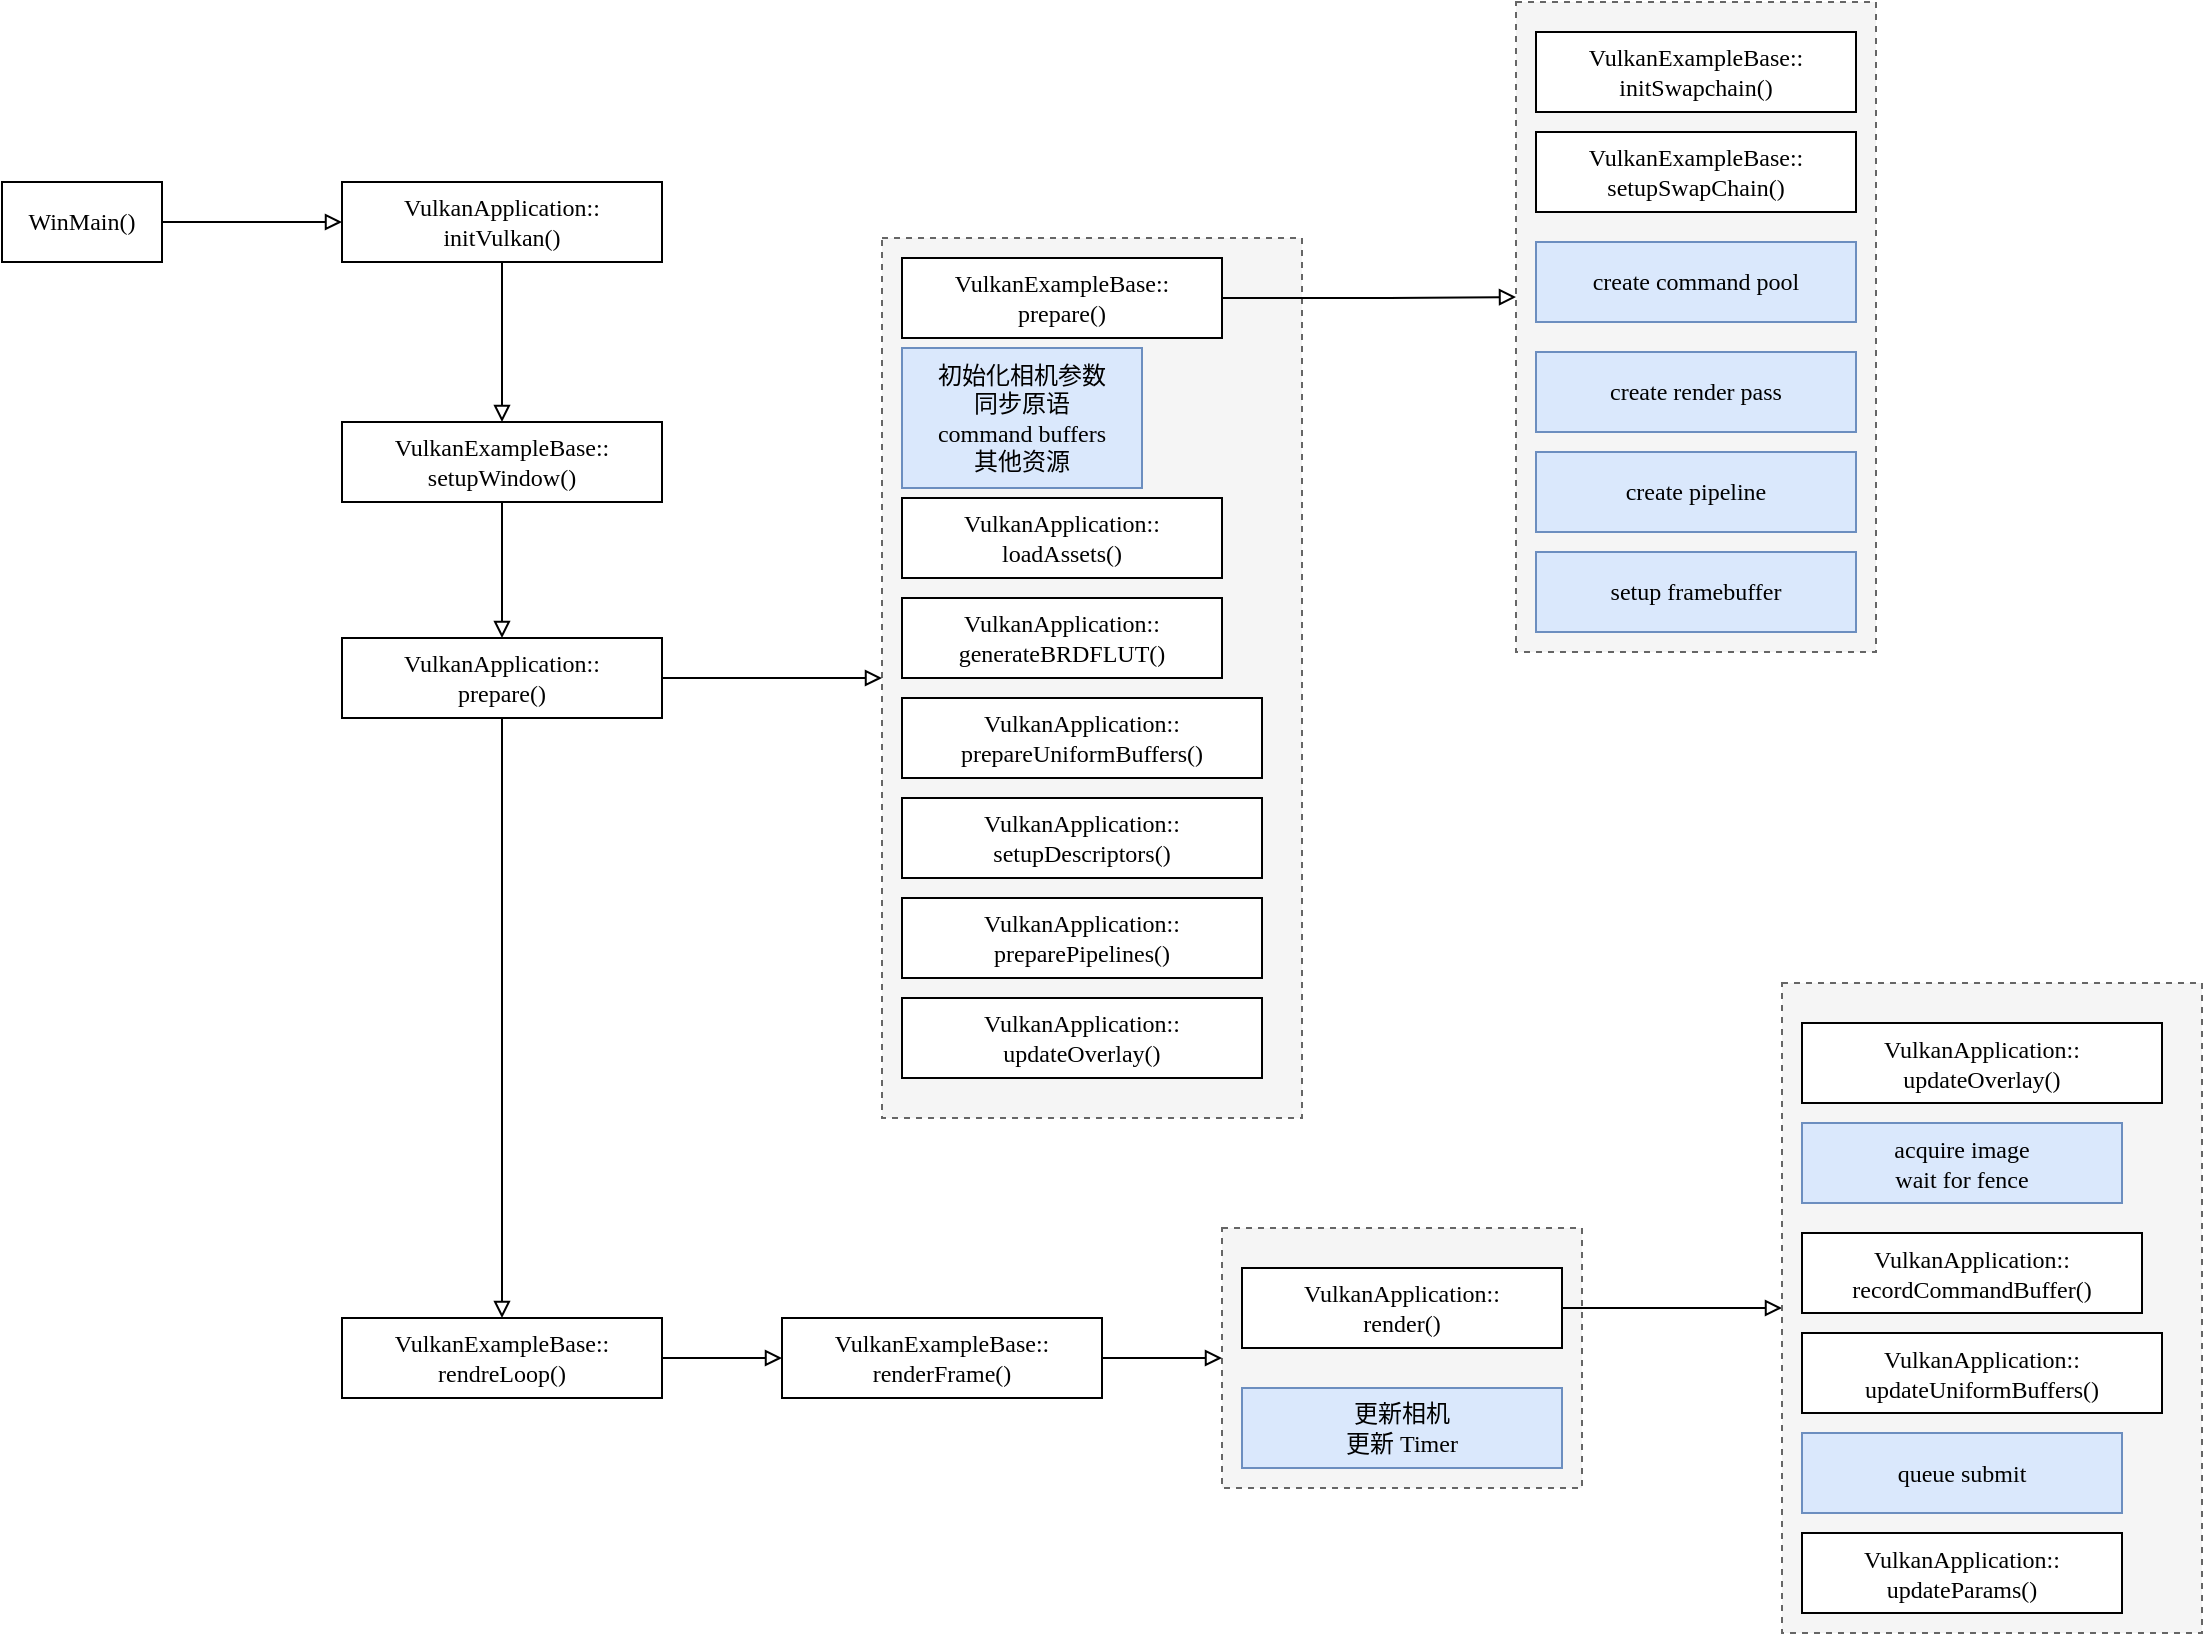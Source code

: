 <mxfile version="22.1.22" type="embed" pages="3">
  <diagram id="23iRSUPoRavnBvh4doch" name="call graph">
    <mxGraphModel dx="1147" dy="748" grid="1" gridSize="10" guides="1" tooltips="1" connect="1" arrows="1" fold="1" page="1" pageScale="1" pageWidth="827" pageHeight="1169" math="0" shadow="0">
      <root>
        <mxCell id="0" />
        <mxCell id="1" parent="0" />
        <mxCell id="37" value="" style="rounded=0;whiteSpace=wrap;html=1;dashed=1;fillColor=#f5f5f5;fontColor=#333333;strokeColor=#666666;" parent="1" vertex="1">
          <mxGeometry x="640" y="653" width="180" height="130" as="geometry" />
        </mxCell>
        <mxCell id="31" value="" style="rounded=0;whiteSpace=wrap;html=1;dashed=1;fillColor=#f5f5f5;fontColor=#333333;strokeColor=#666666;" parent="1" vertex="1">
          <mxGeometry x="470" y="158" width="210" height="440" as="geometry" />
        </mxCell>
        <mxCell id="5" style="edgeStyle=orthogonalEdgeStyle;rounded=1;orthogonalLoop=1;jettySize=auto;html=1;entryX=0;entryY=0.5;entryDx=0;entryDy=0;endArrow=block;endFill=0;curved=0;" parent="1" source="2" target="3" edge="1">
          <mxGeometry relative="1" as="geometry" />
        </mxCell>
        <mxCell id="2" value="WinMain()" style="rounded=0;whiteSpace=wrap;html=1;fontFamily=Lucida Console;" parent="1" vertex="1">
          <mxGeometry x="30" y="130" width="80" height="40" as="geometry" />
        </mxCell>
        <mxCell id="4" style="edgeStyle=orthogonalEdgeStyle;rounded=1;orthogonalLoop=1;jettySize=auto;html=1;endArrow=block;endFill=0;curved=0;" parent="1" source="3" target="6" edge="1">
          <mxGeometry relative="1" as="geometry">
            <mxPoint x="280" y="240" as="targetPoint" />
          </mxGeometry>
        </mxCell>
        <mxCell id="3" value="VulkanApplication::&lt;br&gt;initVulkan()" style="rounded=0;whiteSpace=wrap;html=1;fontFamily=Lucida Console;" parent="1" vertex="1">
          <mxGeometry x="200" y="130" width="160" height="40" as="geometry" />
        </mxCell>
        <mxCell id="10" style="edgeStyle=orthogonalEdgeStyle;rounded=1;orthogonalLoop=1;jettySize=auto;html=1;exitX=0.5;exitY=1;exitDx=0;exitDy=0;endArrow=block;endFill=0;curved=0;" parent="1" source="6" target="8" edge="1">
          <mxGeometry relative="1" as="geometry" />
        </mxCell>
        <mxCell id="6" value="VulkanExampleBase::&lt;br style=&quot;border-color: var(--border-color);&quot;&gt;setupWindow()" style="rounded=0;whiteSpace=wrap;html=1;fontFamily=Lucida Console;" parent="1" vertex="1">
          <mxGeometry x="200" y="250" width="160" height="40" as="geometry" />
        </mxCell>
        <mxCell id="11" style="edgeStyle=orthogonalEdgeStyle;rounded=1;orthogonalLoop=1;jettySize=auto;html=1;endArrow=block;endFill=0;curved=0;" parent="1" source="8" target="9" edge="1">
          <mxGeometry relative="1" as="geometry" />
        </mxCell>
        <mxCell id="15" style="edgeStyle=orthogonalEdgeStyle;rounded=1;orthogonalLoop=1;jettySize=auto;html=1;endArrow=block;endFill=0;curved=0;" parent="1" source="8" target="31" edge="1">
          <mxGeometry relative="1" as="geometry">
            <mxPoint x="420" y="478" as="targetPoint" />
          </mxGeometry>
        </mxCell>
        <mxCell id="8" value="VulkanApplication::&lt;br&gt;prepare()" style="rounded=0;whiteSpace=wrap;html=1;fontFamily=Lucida Console;" parent="1" vertex="1">
          <mxGeometry x="200" y="358" width="160" height="40" as="geometry" />
        </mxCell>
        <mxCell id="33" value="" style="edgeStyle=orthogonalEdgeStyle;rounded=1;orthogonalLoop=1;jettySize=auto;html=1;endArrow=block;endFill=0;curved=0;" parent="1" source="9" target="32" edge="1">
          <mxGeometry relative="1" as="geometry" />
        </mxCell>
        <mxCell id="9" value="VulkanExampleBase::&lt;br&gt;rendreLoop()" style="rounded=0;whiteSpace=wrap;html=1;fontFamily=Lucida Console;" parent="1" vertex="1">
          <mxGeometry x="200" y="698" width="160" height="40" as="geometry" />
        </mxCell>
        <mxCell id="14" value="VulkanExampleBase::&lt;br&gt;prepare()" style="rounded=0;whiteSpace=wrap;html=1;fontFamily=Lucida Console;" parent="1" vertex="1">
          <mxGeometry x="480" y="168" width="160" height="40" as="geometry" />
        </mxCell>
        <mxCell id="16" value="初始化相机参数&lt;br&gt;同步原语&lt;br&gt;command buffers&lt;br&gt;其他资源" style="whiteSpace=wrap;html=1;fontFamily=Lucida Console;rounded=0;fillColor=#dae8fc;strokeColor=#6c8ebf;" parent="1" vertex="1">
          <mxGeometry x="480" y="213" width="120" height="70" as="geometry" />
        </mxCell>
        <mxCell id="19" value="VulkanApplication::&lt;br&gt;loadAssets()" style="rounded=0;whiteSpace=wrap;html=1;fontFamily=Lucida Console;" parent="1" vertex="1">
          <mxGeometry x="480" y="288" width="160" height="40" as="geometry" />
        </mxCell>
        <mxCell id="21" value="VulkanApplication::&lt;br&gt;generateBRDFLUT()" style="rounded=0;whiteSpace=wrap;html=1;fontFamily=Lucida Console;" parent="1" vertex="1">
          <mxGeometry x="480" y="338" width="160" height="40" as="geometry" />
        </mxCell>
        <mxCell id="23" value="VulkanApplication::&lt;br&gt;prepareUniformBuffers()" style="rounded=0;whiteSpace=wrap;html=1;fontFamily=Lucida Console;" parent="1" vertex="1">
          <mxGeometry x="480" y="388" width="180" height="40" as="geometry" />
        </mxCell>
        <mxCell id="25" value="VulkanApplication::&lt;br&gt;setupDescriptors()" style="rounded=0;whiteSpace=wrap;html=1;fontFamily=Lucida Console;" parent="1" vertex="1">
          <mxGeometry x="480" y="438" width="180" height="40" as="geometry" />
        </mxCell>
        <mxCell id="27" value="VulkanApplication::&lt;br&gt;preparePipelines()" style="rounded=0;whiteSpace=wrap;html=1;fontFamily=Lucida Console;" parent="1" vertex="1">
          <mxGeometry x="480" y="488" width="180" height="40" as="geometry" />
        </mxCell>
        <mxCell id="29" value="VulkanApplication::&lt;br&gt;updateOverlay()" style="rounded=0;whiteSpace=wrap;html=1;fontFamily=Lucida Console;" parent="1" vertex="1">
          <mxGeometry x="480" y="538" width="180" height="40" as="geometry" />
        </mxCell>
        <mxCell id="35" value="" style="edgeStyle=orthogonalEdgeStyle;rounded=1;orthogonalLoop=1;jettySize=auto;html=1;entryX=0;entryY=0.5;entryDx=0;entryDy=0;endArrow=block;endFill=0;curved=0;" parent="1" source="32" target="37" edge="1">
          <mxGeometry relative="1" as="geometry" />
        </mxCell>
        <mxCell id="32" value="VulkanExampleBase::&lt;br&gt;renderFrame()" style="rounded=0;whiteSpace=wrap;html=1;fontFamily=Lucida Console;" parent="1" vertex="1">
          <mxGeometry x="420" y="698" width="160" height="40" as="geometry" />
        </mxCell>
        <mxCell id="38" style="edgeStyle=orthogonalEdgeStyle;rounded=1;orthogonalLoop=1;jettySize=auto;html=1;endArrow=block;endFill=0;curved=0;" parent="1" source="34" target="39" edge="1">
          <mxGeometry relative="1" as="geometry">
            <mxPoint x="880" y="693" as="targetPoint" />
          </mxGeometry>
        </mxCell>
        <mxCell id="34" value="VulkanApplication::&lt;br&gt;render()" style="rounded=0;whiteSpace=wrap;html=1;fontFamily=Lucida Console;" parent="1" vertex="1">
          <mxGeometry x="650" y="673" width="160" height="40" as="geometry" />
        </mxCell>
        <mxCell id="36" value="更新相机&lt;br&gt;更新 Timer" style="rounded=0;whiteSpace=wrap;html=1;fontFamily=Lucida Console;fillColor=#dae8fc;strokeColor=#6c8ebf;" parent="1" vertex="1">
          <mxGeometry x="650" y="733" width="160" height="40" as="geometry" />
        </mxCell>
        <mxCell id="39" value="" style="rounded=0;whiteSpace=wrap;html=1;dashed=1;fillColor=#f5f5f5;fontColor=#333333;strokeColor=#666666;" parent="1" vertex="1">
          <mxGeometry x="920" y="530.5" width="210" height="325" as="geometry" />
        </mxCell>
        <mxCell id="40" value="acquire image&lt;br&gt;wait for fence" style="rounded=0;whiteSpace=wrap;html=1;fontFamily=Lucida Console;fillColor=#dae8fc;strokeColor=#6c8ebf;" parent="1" vertex="1">
          <mxGeometry x="930" y="600.5" width="160" height="40" as="geometry" />
        </mxCell>
        <mxCell id="42" value="VulkanApplication::&lt;br&gt;recordCommandBuffer()" style="rounded=0;whiteSpace=wrap;html=1;fontFamily=Lucida Console;" parent="1" vertex="1">
          <mxGeometry x="930" y="655.5" width="170" height="40" as="geometry" />
        </mxCell>
        <mxCell id="43" value="VulkanApplication::&lt;br&gt;updateUniformBuffers()" style="rounded=0;whiteSpace=wrap;html=1;fontFamily=Lucida Console;" parent="1" vertex="1">
          <mxGeometry x="930" y="705.5" width="180" height="40" as="geometry" />
        </mxCell>
        <mxCell id="45" value="queue submit" style="rounded=0;whiteSpace=wrap;html=1;fontFamily=Lucida Console;fillColor=#dae8fc;strokeColor=#6c8ebf;" parent="1" vertex="1">
          <mxGeometry x="930" y="755.5" width="160" height="40" as="geometry" />
        </mxCell>
        <mxCell id="46" value="VulkanApplication::&lt;br&gt;updateParams()" style="rounded=0;whiteSpace=wrap;html=1;fontFamily=Lucida Console;" parent="1" vertex="1">
          <mxGeometry x="930" y="805.5" width="160" height="40" as="geometry" />
        </mxCell>
        <mxCell id="48" value="VulkanApplication::&lt;br&gt;updateOverlay()" style="rounded=0;whiteSpace=wrap;html=1;fontFamily=Lucida Console;" parent="1" vertex="1">
          <mxGeometry x="930" y="550.5" width="180" height="40" as="geometry" />
        </mxCell>
        <mxCell id="49" value="" style="rounded=0;whiteSpace=wrap;html=1;dashed=1;fillColor=#f5f5f5;fontColor=#333333;strokeColor=#666666;" parent="1" vertex="1">
          <mxGeometry x="787" y="40" width="180" height="325" as="geometry" />
        </mxCell>
        <mxCell id="50" style="edgeStyle=orthogonalEdgeStyle;rounded=1;orthogonalLoop=1;jettySize=auto;html=1;entryX=0;entryY=0.454;entryDx=0;entryDy=0;entryPerimeter=0;endArrow=block;endFill=0;curved=0;" parent="1" source="14" target="49" edge="1">
          <mxGeometry relative="1" as="geometry" />
        </mxCell>
        <mxCell id="51" value="VulkanExampleBase::&lt;br&gt;initSwapchain()" style="rounded=0;whiteSpace=wrap;html=1;fontFamily=Lucida Console;" parent="1" vertex="1">
          <mxGeometry x="797" y="55" width="160" height="40" as="geometry" />
        </mxCell>
        <mxCell id="52" value="VulkanExampleBase::&lt;br&gt;setupSwapChain()" style="rounded=0;whiteSpace=wrap;html=1;fontFamily=Lucida Console;" parent="1" vertex="1">
          <mxGeometry x="797" y="105" width="160" height="40" as="geometry" />
        </mxCell>
        <mxCell id="53" value="create command pool" style="rounded=0;whiteSpace=wrap;html=1;fontFamily=Lucida Console;fillColor=#dae8fc;strokeColor=#6c8ebf;" parent="1" vertex="1">
          <mxGeometry x="797" y="160" width="160" height="40" as="geometry" />
        </mxCell>
        <mxCell id="55" value="create render pass" style="rounded=0;whiteSpace=wrap;html=1;fontFamily=Lucida Console;fillColor=#dae8fc;strokeColor=#6c8ebf;" parent="1" vertex="1">
          <mxGeometry x="797" y="215" width="160" height="40" as="geometry" />
        </mxCell>
        <mxCell id="56" value="create pipeline" style="rounded=0;whiteSpace=wrap;html=1;fontFamily=Lucida Console;fillColor=#dae8fc;strokeColor=#6c8ebf;" parent="1" vertex="1">
          <mxGeometry x="797" y="265" width="160" height="40" as="geometry" />
        </mxCell>
        <mxCell id="57" value="setup framebuffer" style="rounded=0;whiteSpace=wrap;html=1;fontFamily=Lucida Console;fillColor=#dae8fc;strokeColor=#6c8ebf;" parent="1" vertex="1">
          <mxGeometry x="797" y="315" width="160" height="40" as="geometry" />
        </mxCell>
      </root>
    </mxGraphModel>
  </diagram>
  <diagram id="7EA_K0ICt_-f9Bu5MczX" name="data graph">
    <mxGraphModel dx="3994" dy="2596" grid="1" gridSize="10" guides="1" tooltips="1" connect="1" arrows="1" fold="1" page="1" pageScale="1" pageWidth="850" pageHeight="1100" math="0" shadow="0">
      <root>
        <mxCell id="0" />
        <mxCell id="1" parent="0" />
        <mxCell id="ejqBfSCqa9qm0K0keYIi-180" value="" style="rounded=0;whiteSpace=wrap;html=1;dashed=1;fontFamily=Lucida Console;" parent="1" vertex="1">
          <mxGeometry x="390" y="-1040" width="1510" height="1910" as="geometry" />
        </mxCell>
        <mxCell id="d6VyDINTLaEPaHafBP47-15" value="" style="rounded=0;whiteSpace=wrap;html=1;dashed=1;fontFamily=Lucida Console;" parent="1" vertex="1">
          <mxGeometry x="-800" y="-520" width="510" height="510" as="geometry" />
        </mxCell>
        <mxCell id="d6VyDINTLaEPaHafBP47-10" style="edgeStyle=elbowEdgeStyle;rounded=1;orthogonalLoop=1;jettySize=auto;html=1;fontFamily=Lucida Console;endArrow=block;endFill=0;" parent="1" source="d6VyDINTLaEPaHafBP47-13" target="d6VyDINTLaEPaHafBP47-2" edge="1">
          <mxGeometry relative="1" as="geometry">
            <mxPoint x="-120" y="-320" as="sourcePoint" />
          </mxGeometry>
        </mxCell>
        <mxCell id="d6VyDINTLaEPaHafBP47-2" value="UBOMatrices" style="swimlane;fontStyle=1;align=center;verticalAlign=top;childLayout=stackLayout;horizontal=1;startSize=26;horizontalStack=0;resizeParent=1;resizeParentMax=0;resizeLast=0;collapsible=1;marginBottom=0;whiteSpace=wrap;html=1;fontFamily=Lucida Console;" parent="1" vertex="1">
          <mxGeometry x="-160" y="-378" width="160" height="138" as="geometry" />
        </mxCell>
        <mxCell id="d6VyDINTLaEPaHafBP47-3" value="projection: mat4" style="text;strokeColor=none;fillColor=none;align=left;verticalAlign=top;spacingLeft=4;spacingRight=4;overflow=hidden;rotatable=0;points=[[0,0.5],[1,0.5]];portConstraint=eastwest;whiteSpace=wrap;html=1;fontFamily=Lucida Console;" parent="d6VyDINTLaEPaHafBP47-2" vertex="1">
          <mxGeometry y="26" width="160" height="26" as="geometry" />
        </mxCell>
        <mxCell id="d6VyDINTLaEPaHafBP47-6" value="model: mat4" style="text;strokeColor=none;fillColor=none;align=left;verticalAlign=top;spacingLeft=4;spacingRight=4;overflow=hidden;rotatable=0;points=[[0,0.5],[1,0.5]];portConstraint=eastwest;whiteSpace=wrap;html=1;fontFamily=Lucida Console;" parent="d6VyDINTLaEPaHafBP47-2" vertex="1">
          <mxGeometry y="52" width="160" height="26" as="geometry" />
        </mxCell>
        <mxCell id="d6VyDINTLaEPaHafBP47-7" value="view: mat4" style="text;strokeColor=none;fillColor=none;align=left;verticalAlign=top;spacingLeft=4;spacingRight=4;overflow=hidden;rotatable=0;points=[[0,0.5],[1,0.5]];portConstraint=eastwest;whiteSpace=wrap;html=1;fontFamily=Lucida Console;" parent="d6VyDINTLaEPaHafBP47-2" vertex="1">
          <mxGeometry y="78" width="160" height="26" as="geometry" />
        </mxCell>
        <mxCell id="d6VyDINTLaEPaHafBP47-8" value="camPos: vec3" style="text;strokeColor=none;fillColor=none;align=left;verticalAlign=top;spacingLeft=4;spacingRight=4;overflow=hidden;rotatable=0;points=[[0,0.5],[1,0.5]];portConstraint=eastwest;whiteSpace=wrap;html=1;fontFamily=Lucida Console;" parent="d6VyDINTLaEPaHafBP47-2" vertex="1">
          <mxGeometry y="104" width="160" height="26" as="geometry" />
        </mxCell>
        <mxCell id="d6VyDINTLaEPaHafBP47-4" value="" style="line;strokeWidth=1;fillColor=none;align=left;verticalAlign=middle;spacingTop=-1;spacingLeft=3;spacingRight=3;rotatable=0;labelPosition=right;points=[];portConstraint=eastwest;strokeColor=inherit;fontFamily=Lucida Console;" parent="d6VyDINTLaEPaHafBP47-2" vertex="1">
          <mxGeometry y="130" width="160" height="8" as="geometry" />
        </mxCell>
        <mxCell id="d6VyDINTLaEPaHafBP47-11" style="edgeStyle=elbowEdgeStyle;rounded=1;orthogonalLoop=1;jettySize=auto;html=1;fontFamily=Lucida Console;endArrow=block;endFill=0;" parent="1" source="d6VyDINTLaEPaHafBP47-14" target="d6VyDINTLaEPaHafBP47-2" edge="1">
          <mxGeometry relative="1" as="geometry">
            <mxPoint x="-120" y="-240" as="sourcePoint" />
          </mxGeometry>
        </mxCell>
        <mxCell id="d6VyDINTLaEPaHafBP47-13" value="shaderValuesScene" style="rounded=1;whiteSpace=wrap;html=1;fontFamily=Lucida Console;" parent="1" vertex="1">
          <mxGeometry x="-530" y="-341" width="160" height="40" as="geometry" />
        </mxCell>
        <mxCell id="d6VyDINTLaEPaHafBP47-14" value="shaderValuesSkybox" style="rounded=1;whiteSpace=wrap;html=1;fontFamily=Lucida Console;" parent="1" vertex="1">
          <mxGeometry x="-530" y="-280" width="160" height="40" as="geometry" />
        </mxCell>
        <mxCell id="d6VyDINTLaEPaHafBP47-16" value="shaderValuesParams" style="swimlane;fontStyle=1;align=center;verticalAlign=top;childLayout=stackLayout;horizontal=1;startSize=26;horizontalStack=0;resizeParent=1;resizeParentMax=0;resizeLast=0;collapsible=1;marginBottom=0;whiteSpace=wrap;html=1;fontFamily=Lucida Console;" parent="1" vertex="1">
          <mxGeometry x="-160" y="-220" width="240" height="216" as="geometry" />
        </mxCell>
        <mxCell id="d6VyDINTLaEPaHafBP47-17" value="lightDir: vec4" style="text;strokeColor=none;fillColor=none;align=left;verticalAlign=top;spacingLeft=4;spacingRight=4;overflow=hidden;rotatable=0;points=[[0,0.5],[1,0.5]];portConstraint=eastwest;whiteSpace=wrap;html=1;fontFamily=Lucida Console;" parent="d6VyDINTLaEPaHafBP47-16" vertex="1">
          <mxGeometry y="26" width="240" height="26" as="geometry" />
        </mxCell>
        <mxCell id="d6VyDINTLaEPaHafBP47-20" value="exposure: f32" style="text;strokeColor=none;fillColor=none;align=left;verticalAlign=top;spacingLeft=4;spacingRight=4;overflow=hidden;rotatable=0;points=[[0,0.5],[1,0.5]];portConstraint=eastwest;whiteSpace=wrap;html=1;fontFamily=Lucida Console;" parent="d6VyDINTLaEPaHafBP47-16" vertex="1">
          <mxGeometry y="52" width="240" height="26" as="geometry" />
        </mxCell>
        <mxCell id="d6VyDINTLaEPaHafBP47-21" value="gamma: f32" style="text;strokeColor=none;fillColor=none;align=left;verticalAlign=top;spacingLeft=4;spacingRight=4;overflow=hidden;rotatable=0;points=[[0,0.5],[1,0.5]];portConstraint=eastwest;whiteSpace=wrap;html=1;fontFamily=Lucida Console;" parent="d6VyDINTLaEPaHafBP47-16" vertex="1">
          <mxGeometry y="78" width="240" height="26" as="geometry" />
        </mxCell>
        <mxCell id="d6VyDINTLaEPaHafBP47-22" value="prefilteredCubeMipLevels: f32" style="text;strokeColor=none;fillColor=none;align=left;verticalAlign=top;spacingLeft=4;spacingRight=4;overflow=hidden;rotatable=0;points=[[0,0.5],[1,0.5]];portConstraint=eastwest;whiteSpace=wrap;html=1;fontFamily=Lucida Console;" parent="d6VyDINTLaEPaHafBP47-16" vertex="1">
          <mxGeometry y="104" width="240" height="26" as="geometry" />
        </mxCell>
        <mxCell id="d6VyDINTLaEPaHafBP47-23" value="scaleIBLAmbient: f32" style="text;strokeColor=none;fillColor=none;align=left;verticalAlign=top;spacingLeft=4;spacingRight=4;overflow=hidden;rotatable=0;points=[[0,0.5],[1,0.5]];portConstraint=eastwest;whiteSpace=wrap;html=1;fontFamily=Lucida Console;" parent="d6VyDINTLaEPaHafBP47-16" vertex="1">
          <mxGeometry y="130" width="240" height="26" as="geometry" />
        </mxCell>
        <mxCell id="d6VyDINTLaEPaHafBP47-24" value="debugViewInputs: f32" style="text;strokeColor=none;fillColor=none;align=left;verticalAlign=top;spacingLeft=4;spacingRight=4;overflow=hidden;rotatable=0;points=[[0,0.5],[1,0.5]];portConstraint=eastwest;whiteSpace=wrap;html=1;fontFamily=Lucida Console;" parent="d6VyDINTLaEPaHafBP47-16" vertex="1">
          <mxGeometry y="156" width="240" height="26" as="geometry" />
        </mxCell>
        <mxCell id="d6VyDINTLaEPaHafBP47-25" value="debugViewEquation: f32" style="text;strokeColor=none;fillColor=none;align=left;verticalAlign=top;spacingLeft=4;spacingRight=4;overflow=hidden;rotatable=0;points=[[0,0.5],[1,0.5]];portConstraint=eastwest;whiteSpace=wrap;html=1;fontFamily=Lucida Console;" parent="d6VyDINTLaEPaHafBP47-16" vertex="1">
          <mxGeometry y="182" width="240" height="26" as="geometry" />
        </mxCell>
        <mxCell id="d6VyDINTLaEPaHafBP47-18" value="" style="line;strokeWidth=1;fillColor=none;align=left;verticalAlign=middle;spacingTop=-1;spacingLeft=3;spacingRight=3;rotatable=0;labelPosition=right;points=[];portConstraint=eastwest;strokeColor=inherit;fontFamily=Lucida Console;" parent="d6VyDINTLaEPaHafBP47-16" vertex="1">
          <mxGeometry y="208" width="240" height="8" as="geometry" />
        </mxCell>
        <mxCell id="d6VyDINTLaEPaHafBP47-27" style="edgeStyle=elbowEdgeStyle;rounded=1;orthogonalLoop=1;jettySize=auto;html=1;endArrow=block;endFill=0;fontFamily=Lucida Console;" parent="1" source="d6VyDINTLaEPaHafBP47-26" target="d6VyDINTLaEPaHafBP47-16" edge="1">
          <mxGeometry relative="1" as="geometry" />
        </mxCell>
        <mxCell id="d6VyDINTLaEPaHafBP47-26" value="shaderValuesParams" style="rounded=1;whiteSpace=wrap;html=1;fontFamily=Lucida Console;" parent="1" vertex="1">
          <mxGeometry x="-530" y="-220" width="160" height="40" as="geometry" />
        </mxCell>
        <mxCell id="d6VyDINTLaEPaHafBP47-28" value="LightSource" style="swimlane;fontStyle=1;align=center;verticalAlign=top;childLayout=stackLayout;horizontal=1;startSize=26;horizontalStack=0;resizeParent=1;resizeParentMax=0;resizeLast=0;collapsible=1;marginBottom=0;whiteSpace=wrap;html=1;fontFamily=Lucida Console;" parent="1" vertex="1">
          <mxGeometry x="-160" y="60" width="160" height="86" as="geometry" />
        </mxCell>
        <mxCell id="d6VyDINTLaEPaHafBP47-29" value="color: vec3" style="text;strokeColor=none;fillColor=none;align=left;verticalAlign=top;spacingLeft=4;spacingRight=4;overflow=hidden;rotatable=0;points=[[0,0.5],[1,0.5]];portConstraint=eastwest;whiteSpace=wrap;html=1;fontFamily=Lucida Console;" parent="d6VyDINTLaEPaHafBP47-28" vertex="1">
          <mxGeometry y="26" width="160" height="26" as="geometry" />
        </mxCell>
        <mxCell id="d6VyDINTLaEPaHafBP47-30" value="rotation: vec3" style="text;strokeColor=none;fillColor=none;align=left;verticalAlign=top;spacingLeft=4;spacingRight=4;overflow=hidden;rotatable=0;points=[[0,0.5],[1,0.5]];portConstraint=eastwest;whiteSpace=wrap;html=1;fontFamily=Lucida Console;" parent="d6VyDINTLaEPaHafBP47-28" vertex="1">
          <mxGeometry y="52" width="160" height="26" as="geometry" />
        </mxCell>
        <mxCell id="d6VyDINTLaEPaHafBP47-33" value="" style="line;strokeWidth=1;fillColor=none;align=left;verticalAlign=middle;spacingTop=-1;spacingLeft=3;spacingRight=3;rotatable=0;labelPosition=right;points=[];portConstraint=eastwest;strokeColor=inherit;fontFamily=Lucida Console;" parent="d6VyDINTLaEPaHafBP47-28" vertex="1">
          <mxGeometry y="78" width="160" height="8" as="geometry" />
        </mxCell>
        <mxCell id="d6VyDINTLaEPaHafBP47-35" style="edgeStyle=elbowEdgeStyle;rounded=1;orthogonalLoop=1;jettySize=auto;html=1;endArrow=block;endFill=0;fontFamily=Lucida Console;" parent="1" source="d6VyDINTLaEPaHafBP47-34" target="d6VyDINTLaEPaHafBP47-28" edge="1">
          <mxGeometry relative="1" as="geometry" />
        </mxCell>
        <mxCell id="d6VyDINTLaEPaHafBP47-34" value="lightSource" style="rounded=1;whiteSpace=wrap;html=1;fontFamily=Lucida Console;" parent="1" vertex="1">
          <mxGeometry x="-530" y="-120" width="160" height="40" as="geometry" />
        </mxCell>
        <mxCell id="d6VyDINTLaEPaHafBP47-36" value="align(16) ShaderMaterial" style="swimlane;fontStyle=1;align=center;verticalAlign=top;childLayout=stackLayout;horizontal=1;startSize=26;horizontalStack=0;resizeParent=1;resizeParentMax=0;resizeLast=0;collapsible=1;marginBottom=0;whiteSpace=wrap;html=1;fontFamily=Lucida Console;" parent="1" vertex="1">
          <mxGeometry x="40" y="120" width="310" height="424" as="geometry" />
        </mxCell>
        <mxCell id="d6VyDINTLaEPaHafBP47-37" value="baseColorFactor: vec4" style="text;strokeColor=none;fillColor=none;align=left;verticalAlign=top;spacingLeft=4;spacingRight=4;overflow=hidden;rotatable=0;points=[[0,0.5],[1,0.5]];portConstraint=eastwest;whiteSpace=wrap;html=1;fontFamily=Lucida Console;" parent="d6VyDINTLaEPaHafBP47-36" vertex="1">
          <mxGeometry y="26" width="310" height="26" as="geometry" />
        </mxCell>
        <mxCell id="d6VyDINTLaEPaHafBP47-38" value="emissiveFactor: vec4" style="text;strokeColor=none;fillColor=none;align=left;verticalAlign=top;spacingLeft=4;spacingRight=4;overflow=hidden;rotatable=0;points=[[0,0.5],[1,0.5]];portConstraint=eastwest;whiteSpace=wrap;html=1;fontFamily=Lucida Console;" parent="d6VyDINTLaEPaHafBP47-36" vertex="1">
          <mxGeometry y="52" width="310" height="26" as="geometry" />
        </mxCell>
        <mxCell id="d6VyDINTLaEPaHafBP47-39" value="diffuseFactor: vec4" style="text;strokeColor=none;fillColor=none;align=left;verticalAlign=top;spacingLeft=4;spacingRight=4;overflow=hidden;rotatable=0;points=[[0,0.5],[1,0.5]];portConstraint=eastwest;whiteSpace=wrap;html=1;fontFamily=Lucida Console;" parent="d6VyDINTLaEPaHafBP47-36" vertex="1">
          <mxGeometry y="78" width="310" height="26" as="geometry" />
        </mxCell>
        <mxCell id="d6VyDINTLaEPaHafBP47-40" value="specularFactor: vec4" style="text;strokeColor=none;fillColor=none;align=left;verticalAlign=top;spacingLeft=4;spacingRight=4;overflow=hidden;rotatable=0;points=[[0,0.5],[1,0.5]];portConstraint=eastwest;whiteSpace=wrap;html=1;fontFamily=Lucida Console;" parent="d6VyDINTLaEPaHafBP47-36" vertex="1">
          <mxGeometry y="104" width="310" height="26" as="geometry" />
        </mxCell>
        <mxCell id="d6VyDINTLaEPaHafBP47-41" value="workflow: f32" style="text;strokeColor=none;fillColor=none;align=left;verticalAlign=top;spacingLeft=4;spacingRight=4;overflow=hidden;rotatable=0;points=[[0,0.5],[1,0.5]];portConstraint=eastwest;whiteSpace=wrap;html=1;fontFamily=Lucida Console;" parent="d6VyDINTLaEPaHafBP47-36" vertex="1">
          <mxGeometry y="130" width="310" height="26" as="geometry" />
        </mxCell>
        <mxCell id="d6VyDINTLaEPaHafBP47-42" value="colorTextureSet: i32" style="text;strokeColor=none;fillColor=none;align=left;verticalAlign=top;spacingLeft=4;spacingRight=4;overflow=hidden;rotatable=0;points=[[0,0.5],[1,0.5]];portConstraint=eastwest;whiteSpace=wrap;html=1;fontFamily=Lucida Console;" parent="d6VyDINTLaEPaHafBP47-36" vertex="1">
          <mxGeometry y="156" width="310" height="26" as="geometry" />
        </mxCell>
        <mxCell id="d6VyDINTLaEPaHafBP47-43" value="PhysicalDescriptorTextureSet: i32" style="text;strokeColor=none;fillColor=none;align=left;verticalAlign=top;spacingLeft=4;spacingRight=4;overflow=hidden;rotatable=0;points=[[0,0.5],[1,0.5]];portConstraint=eastwest;whiteSpace=wrap;html=1;fontFamily=Lucida Console;" parent="d6VyDINTLaEPaHafBP47-36" vertex="1">
          <mxGeometry y="182" width="310" height="26" as="geometry" />
        </mxCell>
        <mxCell id="d6VyDINTLaEPaHafBP47-45" value="normalTextureSet: i32" style="text;strokeColor=none;fillColor=none;align=left;verticalAlign=top;spacingLeft=4;spacingRight=4;overflow=hidden;rotatable=0;points=[[0,0.5],[1,0.5]];portConstraint=eastwest;whiteSpace=wrap;html=1;fontFamily=Lucida Console;" parent="d6VyDINTLaEPaHafBP47-36" vertex="1">
          <mxGeometry y="208" width="310" height="26" as="geometry" />
        </mxCell>
        <mxCell id="d6VyDINTLaEPaHafBP47-46" value="occlusionTextureSet: i32" style="text;strokeColor=none;fillColor=none;align=left;verticalAlign=top;spacingLeft=4;spacingRight=4;overflow=hidden;rotatable=0;points=[[0,0.5],[1,0.5]];portConstraint=eastwest;whiteSpace=wrap;html=1;fontFamily=Lucida Console;" parent="d6VyDINTLaEPaHafBP47-36" vertex="1">
          <mxGeometry y="234" width="310" height="26" as="geometry" />
        </mxCell>
        <mxCell id="d6VyDINTLaEPaHafBP47-47" value="emissiveTextureSet: i32" style="text;strokeColor=none;fillColor=none;align=left;verticalAlign=top;spacingLeft=4;spacingRight=4;overflow=hidden;rotatable=0;points=[[0,0.5],[1,0.5]];portConstraint=eastwest;whiteSpace=wrap;html=1;fontFamily=Lucida Console;" parent="d6VyDINTLaEPaHafBP47-36" vertex="1">
          <mxGeometry y="260" width="310" height="26" as="geometry" />
        </mxCell>
        <mxCell id="d6VyDINTLaEPaHafBP47-48" value="metallicFactor: f32" style="text;strokeColor=none;fillColor=none;align=left;verticalAlign=top;spacingLeft=4;spacingRight=4;overflow=hidden;rotatable=0;points=[[0,0.5],[1,0.5]];portConstraint=eastwest;whiteSpace=wrap;html=1;fontFamily=Lucida Console;" parent="d6VyDINTLaEPaHafBP47-36" vertex="1">
          <mxGeometry y="286" width="310" height="26" as="geometry" />
        </mxCell>
        <mxCell id="d6VyDINTLaEPaHafBP47-49" value="roughnessFactor: f32" style="text;strokeColor=none;fillColor=none;align=left;verticalAlign=top;spacingLeft=4;spacingRight=4;overflow=hidden;rotatable=0;points=[[0,0.5],[1,0.5]];portConstraint=eastwest;whiteSpace=wrap;html=1;fontFamily=Lucida Console;" parent="d6VyDINTLaEPaHafBP47-36" vertex="1">
          <mxGeometry y="312" width="310" height="26" as="geometry" />
        </mxCell>
        <mxCell id="d6VyDINTLaEPaHafBP47-50" value="alphaMask: f32" style="text;strokeColor=none;fillColor=none;align=left;verticalAlign=top;spacingLeft=4;spacingRight=4;overflow=hidden;rotatable=0;points=[[0,0.5],[1,0.5]];portConstraint=eastwest;whiteSpace=wrap;html=1;fontFamily=Lucida Console;" parent="d6VyDINTLaEPaHafBP47-36" vertex="1">
          <mxGeometry y="338" width="310" height="26" as="geometry" />
        </mxCell>
        <mxCell id="d6VyDINTLaEPaHafBP47-51" value="alphaMaskCutoff: f32" style="text;strokeColor=none;fillColor=none;align=left;verticalAlign=top;spacingLeft=4;spacingRight=4;overflow=hidden;rotatable=0;points=[[0,0.5],[1,0.5]];portConstraint=eastwest;whiteSpace=wrap;html=1;fontFamily=Lucida Console;" parent="d6VyDINTLaEPaHafBP47-36" vertex="1">
          <mxGeometry y="364" width="310" height="26" as="geometry" />
        </mxCell>
        <mxCell id="d6VyDINTLaEPaHafBP47-52" value="emissiveStrength: f32" style="text;strokeColor=none;fillColor=none;align=left;verticalAlign=top;spacingLeft=4;spacingRight=4;overflow=hidden;rotatable=0;points=[[0,0.5],[1,0.5]];portConstraint=eastwest;whiteSpace=wrap;html=1;fontFamily=Lucida Console;" parent="d6VyDINTLaEPaHafBP47-36" vertex="1">
          <mxGeometry y="390" width="310" height="26" as="geometry" />
        </mxCell>
        <mxCell id="d6VyDINTLaEPaHafBP47-44" value="" style="line;strokeWidth=1;fillColor=none;align=left;verticalAlign=middle;spacingTop=-1;spacingLeft=3;spacingRight=3;rotatable=0;labelPosition=right;points=[];portConstraint=eastwest;strokeColor=inherit;fontFamily=Lucida Console;" parent="d6VyDINTLaEPaHafBP47-36" vertex="1">
          <mxGeometry y="416" width="310" height="8" as="geometry" />
        </mxCell>
        <mxCell id="q_eOXrPltTcZNQ1QvPWV-18" style="edgeStyle=elbowEdgeStyle;rounded=1;orthogonalLoop=1;jettySize=auto;html=1;endArrow=block;endFill=0;fontFamily=Lucida Console;" parent="1" source="q_eOXrPltTcZNQ1QvPWV-1" target="q_eOXrPltTcZNQ1QvPWV-11" edge="1">
          <mxGeometry relative="1" as="geometry" />
        </mxCell>
        <mxCell id="q_eOXrPltTcZNQ1QvPWV-19" style="edgeStyle=elbowEdgeStyle;rounded=1;orthogonalLoop=1;jettySize=auto;html=1;entryX=0;entryY=0.5;entryDx=0;entryDy=0;endArrow=block;endFill=0;startArrow=oval;startFill=1;exitX=1;exitY=0.25;exitDx=0;exitDy=0;fontFamily=Lucida Console;" parent="1" source="q_eOXrPltTcZNQ1QvPWV-1" target="d6VyDINTLaEPaHafBP47-13" edge="1">
          <mxGeometry relative="1" as="geometry" />
        </mxCell>
        <mxCell id="q_eOXrPltTcZNQ1QvPWV-20" style="edgeStyle=elbowEdgeStyle;rounded=1;orthogonalLoop=1;jettySize=auto;html=1;entryX=0;entryY=0.5;entryDx=0;entryDy=0;endArrow=block;endFill=0;startArrow=oval;startFill=1;fontFamily=Lucida Console;" parent="1" source="q_eOXrPltTcZNQ1QvPWV-1" target="d6VyDINTLaEPaHafBP47-14" edge="1">
          <mxGeometry relative="1" as="geometry" />
        </mxCell>
        <mxCell id="q_eOXrPltTcZNQ1QvPWV-21" style="edgeStyle=elbowEdgeStyle;rounded=1;orthogonalLoop=1;jettySize=auto;html=1;entryX=0;entryY=0.5;entryDx=0;entryDy=0;endArrow=block;endFill=0;startArrow=oval;startFill=1;exitX=1;exitY=0.75;exitDx=0;exitDy=0;fontFamily=Lucida Console;" parent="1" source="q_eOXrPltTcZNQ1QvPWV-1" target="d6VyDINTLaEPaHafBP47-26" edge="1">
          <mxGeometry relative="1" as="geometry" />
        </mxCell>
        <mxCell id="q_eOXrPltTcZNQ1QvPWV-1" value="uniformBuffers[]&lt;br&gt;数量和 image 等同" style="rounded=1;whiteSpace=wrap;html=1;fontFamily=Lucida Console;" parent="1" vertex="1">
          <mxGeometry x="-770" y="-280" width="160" height="40" as="geometry" />
        </mxCell>
        <mxCell id="q_eOXrPltTcZNQ1QvPWV-11" value="UniformBufferSet" style="swimlane;fontStyle=1;align=center;verticalAlign=top;childLayout=stackLayout;horizontal=1;startSize=26;horizontalStack=0;resizeParent=1;resizeParentMax=0;resizeLast=0;collapsible=1;marginBottom=0;whiteSpace=wrap;html=1;fontFamily=Lucida Console;" parent="1" vertex="1">
          <mxGeometry x="-1050" y="-377" width="160" height="112" as="geometry" />
        </mxCell>
        <mxCell id="q_eOXrPltTcZNQ1QvPWV-12" value="scene: Buffer" style="text;strokeColor=none;fillColor=none;align=left;verticalAlign=top;spacingLeft=4;spacingRight=4;overflow=hidden;rotatable=0;points=[[0,0.5],[1,0.5]];portConstraint=eastwest;whiteSpace=wrap;html=1;fontFamily=Lucida Console;" parent="q_eOXrPltTcZNQ1QvPWV-11" vertex="1">
          <mxGeometry y="26" width="160" height="26" as="geometry" />
        </mxCell>
        <mxCell id="q_eOXrPltTcZNQ1QvPWV-13" value="skybox: Buffer" style="text;strokeColor=none;fillColor=none;align=left;verticalAlign=top;spacingLeft=4;spacingRight=4;overflow=hidden;rotatable=0;points=[[0,0.5],[1,0.5]];portConstraint=eastwest;whiteSpace=wrap;html=1;fontFamily=Lucida Console;" parent="q_eOXrPltTcZNQ1QvPWV-11" vertex="1">
          <mxGeometry y="52" width="160" height="26" as="geometry" />
        </mxCell>
        <mxCell id="q_eOXrPltTcZNQ1QvPWV-14" value="params: Buffer" style="text;strokeColor=none;fillColor=none;align=left;verticalAlign=top;spacingLeft=4;spacingRight=4;overflow=hidden;rotatable=0;points=[[0,0.5],[1,0.5]];portConstraint=eastwest;whiteSpace=wrap;html=1;fontFamily=Lucida Console;" parent="q_eOXrPltTcZNQ1QvPWV-11" vertex="1">
          <mxGeometry y="78" width="160" height="26" as="geometry" />
        </mxCell>
        <mxCell id="q_eOXrPltTcZNQ1QvPWV-16" value="" style="line;strokeWidth=1;fillColor=none;align=left;verticalAlign=middle;spacingTop=-1;spacingLeft=3;spacingRight=3;rotatable=0;labelPosition=right;points=[];portConstraint=eastwest;strokeColor=inherit;fontFamily=Lucida Console;" parent="q_eOXrPltTcZNQ1QvPWV-11" vertex="1">
          <mxGeometry y="104" width="160" height="8" as="geometry" />
        </mxCell>
        <mxCell id="ejqBfSCqa9qm0K0keYIi-7" style="edgeStyle=elbowEdgeStyle;rounded=1;orthogonalLoop=1;jettySize=auto;html=1;endArrow=block;endFill=0;fontFamily=Lucida Console;" parent="1" source="ejqBfSCqa9qm0K0keYIi-1" target="ejqBfSCqa9qm0K0keYIi-2" edge="1">
          <mxGeometry relative="1" as="geometry" />
        </mxCell>
        <mxCell id="ejqBfSCqa9qm0K0keYIi-1" value="models" style="rounded=1;whiteSpace=wrap;html=1;fontFamily=Lucida Console;" parent="1" vertex="1">
          <mxGeometry x="-530" y="-430" width="160" height="40" as="geometry" />
        </mxCell>
        <mxCell id="ejqBfSCqa9qm0K0keYIi-2" value="Models" style="swimlane;fontStyle=1;align=center;verticalAlign=top;childLayout=stackLayout;horizontal=1;startSize=26;horizontalStack=0;resizeParent=1;resizeParentMax=0;resizeLast=0;collapsible=1;marginBottom=0;whiteSpace=wrap;html=1;fontFamily=Lucida Console;" parent="1" vertex="1">
          <mxGeometry x="-160" y="-480" width="180" height="86" as="geometry" />
        </mxCell>
        <mxCell id="ejqBfSCqa9qm0K0keYIi-3" value="scene: vkglTF::Model" style="text;strokeColor=none;fillColor=none;align=left;verticalAlign=top;spacingLeft=4;spacingRight=4;overflow=hidden;rotatable=0;points=[[0,0.5],[1,0.5]];portConstraint=eastwest;whiteSpace=wrap;html=1;fontFamily=Lucida Console;" parent="ejqBfSCqa9qm0K0keYIi-2" vertex="1">
          <mxGeometry y="26" width="180" height="26" as="geometry" />
        </mxCell>
        <mxCell id="ejqBfSCqa9qm0K0keYIi-4" value="skybox: vkglTF::Model" style="text;strokeColor=none;fillColor=none;align=left;verticalAlign=top;spacingLeft=4;spacingRight=4;overflow=hidden;rotatable=0;points=[[0,0.5],[1,0.5]];portConstraint=eastwest;whiteSpace=wrap;html=1;fontFamily=Lucida Console;" parent="ejqBfSCqa9qm0K0keYIi-2" vertex="1">
          <mxGeometry y="52" width="180" height="26" as="geometry" />
        </mxCell>
        <mxCell id="ejqBfSCqa9qm0K0keYIi-5" value="" style="line;strokeWidth=1;fillColor=none;align=left;verticalAlign=middle;spacingTop=-1;spacingLeft=3;spacingRight=3;rotatable=0;labelPosition=right;points=[];portConstraint=eastwest;strokeColor=inherit;fontFamily=Lucida Console;" parent="ejqBfSCqa9qm0K0keYIi-2" vertex="1">
          <mxGeometry y="78" width="180" height="8" as="geometry" />
        </mxCell>
        <mxCell id="ejqBfSCqa9qm0K0keYIi-8" value="vkglTF::Model" style="swimlane;fontStyle=1;align=center;verticalAlign=top;childLayout=stackLayout;horizontal=1;startSize=26;horizontalStack=0;resizeParent=1;resizeParentMax=0;resizeLast=0;collapsible=1;marginBottom=0;whiteSpace=wrap;html=1;fontFamily=Lucida Console;" parent="1" vertex="1">
          <mxGeometry x="440" y="-540" width="300" height="372" as="geometry" />
        </mxCell>
        <mxCell id="ejqBfSCqa9qm0K0keYIi-9" value="vectices: (VkBuffer, VkDeviceMemory)" style="text;strokeColor=none;fillColor=none;align=left;verticalAlign=top;spacingLeft=4;spacingRight=4;overflow=hidden;rotatable=0;points=[[0,0.5],[1,0.5]];portConstraint=eastwest;whiteSpace=wrap;html=1;fontFamily=Lucida Console;" parent="ejqBfSCqa9qm0K0keYIi-8" vertex="1">
          <mxGeometry y="26" width="300" height="26" as="geometry" />
        </mxCell>
        <mxCell id="ejqBfSCqa9qm0K0keYIi-10" value="indices: (VkBuffer, VkDeviceMemory)" style="text;strokeColor=none;fillColor=none;align=left;verticalAlign=top;spacingLeft=4;spacingRight=4;overflow=hidden;rotatable=0;points=[[0,0.5],[1,0.5]];portConstraint=eastwest;whiteSpace=wrap;html=1;fontFamily=Lucida Console;" parent="ejqBfSCqa9qm0K0keYIi-8" vertex="1">
          <mxGeometry y="52" width="300" height="26" as="geometry" />
        </mxCell>
        <mxCell id="ejqBfSCqa9qm0K0keYIi-12" value="aabb: mat4" style="text;strokeColor=none;fillColor=none;align=left;verticalAlign=top;spacingLeft=4;spacingRight=4;overflow=hidden;rotatable=0;points=[[0,0.5],[1,0.5]];portConstraint=eastwest;whiteSpace=wrap;html=1;fontFamily=Lucida Console;" parent="ejqBfSCqa9qm0K0keYIi-8" vertex="1">
          <mxGeometry y="78" width="300" height="26" as="geometry" />
        </mxCell>
        <mxCell id="ejqBfSCqa9qm0K0keYIi-13" value="nodes: glTF::Node[]" style="text;strokeColor=none;fillColor=none;align=left;verticalAlign=top;spacingLeft=4;spacingRight=4;overflow=hidden;rotatable=0;points=[[0,0.5],[1,0.5]];portConstraint=eastwest;whiteSpace=wrap;html=1;fontFamily=Lucida Console;" parent="ejqBfSCqa9qm0K0keYIi-8" vertex="1">
          <mxGeometry y="104" width="300" height="26" as="geometry" />
        </mxCell>
        <mxCell id="ejqBfSCqa9qm0K0keYIi-14" value="linearNodes: glTF::Node[]" style="text;strokeColor=none;fillColor=none;align=left;verticalAlign=top;spacingLeft=4;spacingRight=4;overflow=hidden;rotatable=0;points=[[0,0.5],[1,0.5]];portConstraint=eastwest;whiteSpace=wrap;html=1;fontFamily=Lucida Console;" parent="ejqBfSCqa9qm0K0keYIi-8" vertex="1">
          <mxGeometry y="130" width="300" height="26" as="geometry" />
        </mxCell>
        <mxCell id="ejqBfSCqa9qm0K0keYIi-15" value="skins: glTF::Skin[]" style="text;strokeColor=none;fillColor=none;align=left;verticalAlign=top;spacingLeft=4;spacingRight=4;overflow=hidden;rotatable=0;points=[[0,0.5],[1,0.5]];portConstraint=eastwest;whiteSpace=wrap;html=1;fontFamily=Lucida Console;" parent="ejqBfSCqa9qm0K0keYIi-8" vertex="1">
          <mxGeometry y="156" width="300" height="26" as="geometry" />
        </mxCell>
        <mxCell id="ejqBfSCqa9qm0K0keYIi-16" value="textures: glTF::Texture[]" style="text;strokeColor=none;fillColor=none;align=left;verticalAlign=top;spacingLeft=4;spacingRight=4;overflow=hidden;rotatable=0;points=[[0,0.5],[1,0.5]];portConstraint=eastwest;whiteSpace=wrap;html=1;fontFamily=Lucida Console;" parent="ejqBfSCqa9qm0K0keYIi-8" vertex="1">
          <mxGeometry y="182" width="300" height="26" as="geometry" />
        </mxCell>
        <mxCell id="ejqBfSCqa9qm0K0keYIi-17" value="textureSamplers: glTF::TextureSampler[]" style="text;strokeColor=none;fillColor=none;align=left;verticalAlign=top;spacingLeft=4;spacingRight=4;overflow=hidden;rotatable=0;points=[[0,0.5],[1,0.5]];portConstraint=eastwest;whiteSpace=wrap;html=1;fontFamily=Lucida Console;" parent="ejqBfSCqa9qm0K0keYIi-8" vertex="1">
          <mxGeometry y="208" width="300" height="26" as="geometry" />
        </mxCell>
        <mxCell id="ejqBfSCqa9qm0K0keYIi-18" value="materials: glTF::Material[]" style="text;strokeColor=none;fillColor=none;align=left;verticalAlign=top;spacingLeft=4;spacingRight=4;overflow=hidden;rotatable=0;points=[[0,0.5],[1,0.5]];portConstraint=eastwest;whiteSpace=wrap;html=1;fontFamily=Lucida Console;" parent="ejqBfSCqa9qm0K0keYIi-8" vertex="1">
          <mxGeometry y="234" width="300" height="26" as="geometry" />
        </mxCell>
        <mxCell id="ejqBfSCqa9qm0K0keYIi-19" value="animations: glTF::Animation[]" style="text;strokeColor=none;fillColor=none;align=left;verticalAlign=top;spacingLeft=4;spacingRight=4;overflow=hidden;rotatable=0;points=[[0,0.5],[1,0.5]];portConstraint=eastwest;whiteSpace=wrap;html=1;fontFamily=Lucida Console;" parent="ejqBfSCqa9qm0K0keYIi-8" vertex="1">
          <mxGeometry y="260" width="300" height="26" as="geometry" />
        </mxCell>
        <mxCell id="ejqBfSCqa9qm0K0keYIi-20" value="extensions: string[]" style="text;strokeColor=none;fillColor=none;align=left;verticalAlign=top;spacingLeft=4;spacingRight=4;overflow=hidden;rotatable=0;points=[[0,0.5],[1,0.5]];portConstraint=eastwest;whiteSpace=wrap;html=1;fontFamily=Lucida Console;" parent="ejqBfSCqa9qm0K0keYIi-8" vertex="1">
          <mxGeometry y="286" width="300" height="26" as="geometry" />
        </mxCell>
        <mxCell id="ejqBfSCqa9qm0K0keYIi-21" value="dimensions: Dimensions{min, max}" style="text;strokeColor=none;fillColor=none;align=left;verticalAlign=top;spacingLeft=4;spacingRight=4;overflow=hidden;rotatable=0;points=[[0,0.5],[1,0.5]];portConstraint=eastwest;whiteSpace=wrap;html=1;fontFamily=Lucida Console;" parent="ejqBfSCqa9qm0K0keYIi-8" vertex="1">
          <mxGeometry y="312" width="300" height="26" as="geometry" />
        </mxCell>
        <mxCell id="ejqBfSCqa9qm0K0keYIi-22" value="filePath: string" style="text;strokeColor=none;fillColor=none;align=left;verticalAlign=top;spacingLeft=4;spacingRight=4;overflow=hidden;rotatable=0;points=[[0,0.5],[1,0.5]];portConstraint=eastwest;whiteSpace=wrap;html=1;fontFamily=Lucida Console;" parent="ejqBfSCqa9qm0K0keYIi-8" vertex="1">
          <mxGeometry y="338" width="300" height="26" as="geometry" />
        </mxCell>
        <mxCell id="ejqBfSCqa9qm0K0keYIi-11" value="" style="line;strokeWidth=1;fillColor=none;align=left;verticalAlign=middle;spacingTop=-1;spacingLeft=3;spacingRight=3;rotatable=0;labelPosition=right;points=[];portConstraint=eastwest;strokeColor=inherit;fontFamily=Lucida Console;" parent="ejqBfSCqa9qm0K0keYIi-8" vertex="1">
          <mxGeometry y="364" width="300" height="8" as="geometry" />
        </mxCell>
        <mxCell id="ejqBfSCqa9qm0K0keYIi-40" value="glTF::Node" style="swimlane;fontStyle=1;align=center;verticalAlign=top;childLayout=stackLayout;horizontal=1;startSize=26;horizontalStack=0;resizeParent=1;resizeParentMax=0;resizeLast=0;collapsible=1;marginBottom=0;whiteSpace=wrap;html=1;fontFamily=Lucida Console;" parent="1" vertex="1">
          <mxGeometry x="900" y="-960" width="200" height="450" as="geometry">
            <mxRectangle x="1420" y="-460" width="120" height="30" as="alternateBounds" />
          </mxGeometry>
        </mxCell>
        <mxCell id="ejqBfSCqa9qm0K0keYIi-41" value="parent: glTF::Node" style="text;strokeColor=none;fillColor=none;align=left;verticalAlign=top;spacingLeft=4;spacingRight=4;overflow=hidden;rotatable=0;points=[[0,0.5],[1,0.5]];portConstraint=eastwest;whiteSpace=wrap;html=1;fontFamily=Lucida Console;" parent="ejqBfSCqa9qm0K0keYIi-40" vertex="1">
          <mxGeometry y="26" width="200" height="26" as="geometry" />
        </mxCell>
        <mxCell id="ejqBfSCqa9qm0K0keYIi-42" value="index: u32" style="text;strokeColor=none;fillColor=none;align=left;verticalAlign=top;spacingLeft=4;spacingRight=4;overflow=hidden;rotatable=0;points=[[0,0.5],[1,0.5]];portConstraint=eastwest;whiteSpace=wrap;html=1;fontFamily=Lucida Console;" parent="ejqBfSCqa9qm0K0keYIi-40" vertex="1">
          <mxGeometry y="52" width="200" height="26" as="geometry" />
        </mxCell>
        <mxCell id="ejqBfSCqa9qm0K0keYIi-44" value="children: glTF::Node[]" style="text;strokeColor=none;fillColor=none;align=left;verticalAlign=top;spacingLeft=4;spacingRight=4;overflow=hidden;rotatable=0;points=[[0,0.5],[1,0.5]];portConstraint=eastwest;whiteSpace=wrap;html=1;fontFamily=Lucida Console;" parent="ejqBfSCqa9qm0K0keYIi-40" vertex="1">
          <mxGeometry y="78" width="200" height="26" as="geometry" />
        </mxCell>
        <mxCell id="ejqBfSCqa9qm0K0keYIi-45" value="matrix: mat4" style="text;strokeColor=none;fillColor=none;align=left;verticalAlign=top;spacingLeft=4;spacingRight=4;overflow=hidden;rotatable=0;points=[[0,0.5],[1,0.5]];portConstraint=eastwest;whiteSpace=wrap;html=1;fontFamily=Lucida Console;" parent="ejqBfSCqa9qm0K0keYIi-40" vertex="1">
          <mxGeometry y="104" width="200" height="26" as="geometry" />
        </mxCell>
        <mxCell id="ejqBfSCqa9qm0K0keYIi-46" value="name: string" style="text;strokeColor=none;fillColor=none;align=left;verticalAlign=top;spacingLeft=4;spacingRight=4;overflow=hidden;rotatable=0;points=[[0,0.5],[1,0.5]];portConstraint=eastwest;whiteSpace=wrap;html=1;fontFamily=Lucida Console;" parent="ejqBfSCqa9qm0K0keYIi-40" vertex="1">
          <mxGeometry y="130" width="200" height="26" as="geometry" />
        </mxCell>
        <mxCell id="ejqBfSCqa9qm0K0keYIi-47" value="mesh: glTF::Mesh" style="text;strokeColor=none;fillColor=none;align=left;verticalAlign=top;spacingLeft=4;spacingRight=4;overflow=hidden;rotatable=0;points=[[0,0.5],[1,0.5]];portConstraint=eastwest;whiteSpace=wrap;html=1;fontFamily=Lucida Console;" parent="ejqBfSCqa9qm0K0keYIi-40" vertex="1">
          <mxGeometry y="156" width="200" height="26" as="geometry" />
        </mxCell>
        <mxCell id="ejqBfSCqa9qm0K0keYIi-48" value="skin: glTF::Skin" style="text;strokeColor=none;fillColor=none;align=left;verticalAlign=top;spacingLeft=4;spacingRight=4;overflow=hidden;rotatable=0;points=[[0,0.5],[1,0.5]];portConstraint=eastwest;whiteSpace=wrap;html=1;fontFamily=Lucida Console;" parent="ejqBfSCqa9qm0K0keYIi-40" vertex="1">
          <mxGeometry y="182" width="200" height="26" as="geometry" />
        </mxCell>
        <mxCell id="ejqBfSCqa9qm0K0keYIi-49" value="skinIndex: i32" style="text;strokeColor=none;fillColor=none;align=left;verticalAlign=top;spacingLeft=4;spacingRight=4;overflow=hidden;rotatable=0;points=[[0,0.5],[1,0.5]];portConstraint=eastwest;whiteSpace=wrap;html=1;fontFamily=Lucida Console;" parent="ejqBfSCqa9qm0K0keYIi-40" vertex="1">
          <mxGeometry y="208" width="200" height="26" as="geometry" />
        </mxCell>
        <mxCell id="ejqBfSCqa9qm0K0keYIi-50" value="translation: vec3" style="text;strokeColor=none;fillColor=none;align=left;verticalAlign=top;spacingLeft=4;spacingRight=4;overflow=hidden;rotatable=0;points=[[0,0.5],[1,0.5]];portConstraint=eastwest;whiteSpace=wrap;html=1;fontFamily=Lucida Console;" parent="ejqBfSCqa9qm0K0keYIi-40" vertex="1">
          <mxGeometry y="234" width="200" height="26" as="geometry" />
        </mxCell>
        <mxCell id="ejqBfSCqa9qm0K0keYIi-51" value="scale: vec3" style="text;strokeColor=none;fillColor=none;align=left;verticalAlign=top;spacingLeft=4;spacingRight=4;overflow=hidden;rotatable=0;points=[[0,0.5],[1,0.5]];portConstraint=eastwest;whiteSpace=wrap;html=1;fontFamily=Lucida Console;" parent="ejqBfSCqa9qm0K0keYIi-40" vertex="1">
          <mxGeometry y="260" width="200" height="26" as="geometry" />
        </mxCell>
        <mxCell id="ejqBfSCqa9qm0K0keYIi-52" value="rotation: quat" style="text;strokeColor=none;fillColor=none;align=left;verticalAlign=top;spacingLeft=4;spacingRight=4;overflow=hidden;rotatable=0;points=[[0,0.5],[1,0.5]];portConstraint=eastwest;whiteSpace=wrap;html=1;fontFamily=Lucida Console;" parent="ejqBfSCqa9qm0K0keYIi-40" vertex="1">
          <mxGeometry y="286" width="200" height="26" as="geometry" />
        </mxCell>
        <mxCell id="ejqBfSCqa9qm0K0keYIi-53" value="bvh: BoundingBox" style="text;strokeColor=none;fillColor=none;align=left;verticalAlign=top;spacingLeft=4;spacingRight=4;overflow=hidden;rotatable=0;points=[[0,0.5],[1,0.5]];portConstraint=eastwest;whiteSpace=wrap;html=1;fontFamily=Lucida Console;" parent="ejqBfSCqa9qm0K0keYIi-40" vertex="1">
          <mxGeometry y="312" width="200" height="26" as="geometry" />
        </mxCell>
        <mxCell id="ejqBfSCqa9qm0K0keYIi-54" value="aabb: BoundingBox" style="text;strokeColor=none;fillColor=none;align=left;verticalAlign=top;spacingLeft=4;spacingRight=4;overflow=hidden;rotatable=0;points=[[0,0.5],[1,0.5]];portConstraint=eastwest;whiteSpace=wrap;html=1;fontFamily=Lucida Console;" parent="ejqBfSCqa9qm0K0keYIi-40" vertex="1">
          <mxGeometry y="338" width="200" height="26" as="geometry" />
        </mxCell>
        <mxCell id="ejqBfSCqa9qm0K0keYIi-55" value="useCachedMatrix: bool" style="text;strokeColor=none;fillColor=none;align=left;verticalAlign=top;spacingLeft=4;spacingRight=4;overflow=hidden;rotatable=0;points=[[0,0.5],[1,0.5]];portConstraint=eastwest;whiteSpace=wrap;html=1;fontFamily=Lucida Console;" parent="ejqBfSCqa9qm0K0keYIi-40" vertex="1">
          <mxGeometry y="364" width="200" height="26" as="geometry" />
        </mxCell>
        <mxCell id="ejqBfSCqa9qm0K0keYIi-56" value="cachedLocalMatrix: mat4" style="text;strokeColor=none;fillColor=none;align=left;verticalAlign=top;spacingLeft=4;spacingRight=4;overflow=hidden;rotatable=0;points=[[0,0.5],[1,0.5]];portConstraint=eastwest;whiteSpace=wrap;html=1;fontFamily=Lucida Console;" parent="ejqBfSCqa9qm0K0keYIi-40" vertex="1">
          <mxGeometry y="390" width="200" height="26" as="geometry" />
        </mxCell>
        <mxCell id="ejqBfSCqa9qm0K0keYIi-57" value="cachedMatrix: mat4" style="text;strokeColor=none;fillColor=none;align=left;verticalAlign=top;spacingLeft=4;spacingRight=4;overflow=hidden;rotatable=0;points=[[0,0.5],[1,0.5]];portConstraint=eastwest;whiteSpace=wrap;html=1;fontFamily=Lucida Console;" parent="ejqBfSCqa9qm0K0keYIi-40" vertex="1">
          <mxGeometry y="416" width="200" height="26" as="geometry" />
        </mxCell>
        <mxCell id="ejqBfSCqa9qm0K0keYIi-43" value="" style="line;strokeWidth=1;fillColor=none;align=left;verticalAlign=middle;spacingTop=-1;spacingLeft=3;spacingRight=3;rotatable=0;labelPosition=right;points=[];portConstraint=eastwest;strokeColor=inherit;fontFamily=Lucida Console;" parent="ejqBfSCqa9qm0K0keYIi-40" vertex="1">
          <mxGeometry y="442" width="200" height="8" as="geometry" />
        </mxCell>
        <mxCell id="ejqBfSCqa9qm0K0keYIi-60" value="glTF::Skin" style="swimlane;fontStyle=1;align=center;verticalAlign=top;childLayout=stackLayout;horizontal=1;startSize=26;horizontalStack=0;resizeParent=1;resizeParentMax=0;resizeLast=0;collapsible=1;marginBottom=0;whiteSpace=wrap;html=1;fontFamily=Lucida Console;" parent="1" vertex="1">
          <mxGeometry x="1190" y="-540" width="220" height="138" as="geometry" />
        </mxCell>
        <mxCell id="ejqBfSCqa9qm0K0keYIi-61" value="name: string" style="text;strokeColor=none;fillColor=none;align=left;verticalAlign=top;spacingLeft=4;spacingRight=4;overflow=hidden;rotatable=0;points=[[0,0.5],[1,0.5]];portConstraint=eastwest;whiteSpace=wrap;html=1;fontFamily=Lucida Console;" parent="ejqBfSCqa9qm0K0keYIi-60" vertex="1">
          <mxGeometry y="26" width="220" height="26" as="geometry" />
        </mxCell>
        <mxCell id="ejqBfSCqa9qm0K0keYIi-62" value="skeletonRoot: glTF::Node" style="text;strokeColor=none;fillColor=none;align=left;verticalAlign=top;spacingLeft=4;spacingRight=4;overflow=hidden;rotatable=0;points=[[0,0.5],[1,0.5]];portConstraint=eastwest;whiteSpace=wrap;html=1;fontFamily=Lucida Console;" parent="ejqBfSCqa9qm0K0keYIi-60" vertex="1">
          <mxGeometry y="52" width="220" height="26" as="geometry" />
        </mxCell>
        <mxCell id="ejqBfSCqa9qm0K0keYIi-68" value="inverseBindMatrices: mat4[]" style="text;strokeColor=none;fillColor=none;align=left;verticalAlign=top;spacingLeft=4;spacingRight=4;overflow=hidden;rotatable=0;points=[[0,0.5],[1,0.5]];portConstraint=eastwest;whiteSpace=wrap;html=1;fontFamily=Lucida Console;" parent="ejqBfSCqa9qm0K0keYIi-60" vertex="1">
          <mxGeometry y="78" width="220" height="26" as="geometry" />
        </mxCell>
        <mxCell id="ejqBfSCqa9qm0K0keYIi-69" value="joints: glTF::Node[]" style="text;strokeColor=none;fillColor=none;align=left;verticalAlign=top;spacingLeft=4;spacingRight=4;overflow=hidden;rotatable=0;points=[[0,0.5],[1,0.5]];portConstraint=eastwest;whiteSpace=wrap;html=1;fontFamily=Lucida Console;" parent="ejqBfSCqa9qm0K0keYIi-60" vertex="1">
          <mxGeometry y="104" width="220" height="26" as="geometry" />
        </mxCell>
        <mxCell id="ejqBfSCqa9qm0K0keYIi-63" value="" style="line;strokeWidth=1;fillColor=none;align=left;verticalAlign=middle;spacingTop=-1;spacingLeft=3;spacingRight=3;rotatable=0;labelPosition=right;points=[];portConstraint=eastwest;strokeColor=inherit;fontFamily=Lucida Console;" parent="ejqBfSCqa9qm0K0keYIi-60" vertex="1">
          <mxGeometry y="130" width="220" height="8" as="geometry" />
        </mxCell>
        <mxCell id="ejqBfSCqa9qm0K0keYIi-64" value="glTF::Mesh" style="swimlane;fontStyle=1;align=center;verticalAlign=top;childLayout=stackLayout;horizontal=1;startSize=26;horizontalStack=0;resizeParent=1;resizeParentMax=0;resizeLast=0;collapsible=1;marginBottom=0;whiteSpace=wrap;html=1;fontFamily=Lucida Console;" parent="1" vertex="1">
          <mxGeometry x="1180" y="-920" width="220" height="164" as="geometry" />
        </mxCell>
        <mxCell id="ejqBfSCqa9qm0K0keYIi-65" value="primitives: glTF::Primitive" style="text;strokeColor=none;fillColor=none;align=left;verticalAlign=top;spacingLeft=4;spacingRight=4;overflow=hidden;rotatable=0;points=[[0,0.5],[1,0.5]];portConstraint=eastwest;whiteSpace=wrap;html=1;fontFamily=Lucida Console;" parent="ejqBfSCqa9qm0K0keYIi-64" vertex="1">
          <mxGeometry y="26" width="220" height="26" as="geometry" />
        </mxCell>
        <mxCell id="ejqBfSCqa9qm0K0keYIi-66" value="bb: BoundingBox" style="text;strokeColor=none;fillColor=none;align=left;verticalAlign=top;spacingLeft=4;spacingRight=4;overflow=hidden;rotatable=0;points=[[0,0.5],[1,0.5]];portConstraint=eastwest;whiteSpace=wrap;html=1;fontFamily=Lucida Console;" parent="ejqBfSCqa9qm0K0keYIi-64" vertex="1">
          <mxGeometry y="52" width="220" height="26" as="geometry" />
        </mxCell>
        <mxCell id="ejqBfSCqa9qm0K0keYIi-70" value="aabb: BoundingBox" style="text;strokeColor=none;fillColor=none;align=left;verticalAlign=top;spacingLeft=4;spacingRight=4;overflow=hidden;rotatable=0;points=[[0,0.5],[1,0.5]];portConstraint=eastwest;whiteSpace=wrap;html=1;fontFamily=Lucida Console;" parent="ejqBfSCqa9qm0K0keYIi-64" vertex="1">
          <mxGeometry y="78" width="220" height="26" as="geometry" />
        </mxCell>
        <mxCell id="ejqBfSCqa9qm0K0keYIi-71" value="uniformBuffer: UniformBuffer" style="text;strokeColor=none;fillColor=none;align=left;verticalAlign=top;spacingLeft=4;spacingRight=4;overflow=hidden;rotatable=0;points=[[0,0.5],[1,0.5]];portConstraint=eastwest;whiteSpace=wrap;html=1;fontFamily=Lucida Console;" parent="ejqBfSCqa9qm0K0keYIi-64" vertex="1">
          <mxGeometry y="104" width="220" height="26" as="geometry" />
        </mxCell>
        <mxCell id="ejqBfSCqa9qm0K0keYIi-72" value="uniformBBlock: UniformBlock" style="text;strokeColor=none;fillColor=none;align=left;verticalAlign=top;spacingLeft=4;spacingRight=4;overflow=hidden;rotatable=0;points=[[0,0.5],[1,0.5]];portConstraint=eastwest;whiteSpace=wrap;html=1;fontFamily=Lucida Console;" parent="ejqBfSCqa9qm0K0keYIi-64" vertex="1">
          <mxGeometry y="130" width="220" height="26" as="geometry" />
        </mxCell>
        <mxCell id="ejqBfSCqa9qm0K0keYIi-67" value="" style="line;strokeWidth=1;fillColor=none;align=left;verticalAlign=middle;spacingTop=-1;spacingLeft=3;spacingRight=3;rotatable=0;labelPosition=right;points=[];portConstraint=eastwest;strokeColor=inherit;fontFamily=Lucida Console;" parent="ejqBfSCqa9qm0K0keYIi-64" vertex="1">
          <mxGeometry y="156" width="220" height="8" as="geometry" />
        </mxCell>
        <mxCell id="ejqBfSCqa9qm0K0keYIi-74" value="glTF::Mesh::UniformBuffer" style="swimlane;fontStyle=1;align=center;verticalAlign=top;childLayout=stackLayout;horizontal=1;startSize=26;horizontalStack=0;resizeParent=1;resizeParentMax=0;resizeLast=0;collapsible=1;marginBottom=0;whiteSpace=wrap;html=1;fontFamily=Lucida Console;" parent="1" vertex="1">
          <mxGeometry x="1530" y="-1010" width="280" height="164" as="geometry" />
        </mxCell>
        <mxCell id="ejqBfSCqa9qm0K0keYIi-75" value="buffer: VkBuffer" style="text;strokeColor=none;fillColor=none;align=left;verticalAlign=top;spacingLeft=4;spacingRight=4;overflow=hidden;rotatable=0;points=[[0,0.5],[1,0.5]];portConstraint=eastwest;whiteSpace=wrap;html=1;fontFamily=Lucida Console;" parent="ejqBfSCqa9qm0K0keYIi-74" vertex="1">
          <mxGeometry y="26" width="280" height="26" as="geometry" />
        </mxCell>
        <mxCell id="ejqBfSCqa9qm0K0keYIi-76" value="memory: VkDeviceMemory" style="text;strokeColor=none;fillColor=none;align=left;verticalAlign=top;spacingLeft=4;spacingRight=4;overflow=hidden;rotatable=0;points=[[0,0.5],[1,0.5]];portConstraint=eastwest;whiteSpace=wrap;html=1;fontFamily=Lucida Console;" parent="ejqBfSCqa9qm0K0keYIi-74" vertex="1">
          <mxGeometry y="52" width="280" height="26" as="geometry" />
        </mxCell>
        <mxCell id="ejqBfSCqa9qm0K0keYIi-77" value="descriptor: VkDescriptorBufferInfo" style="text;strokeColor=none;fillColor=none;align=left;verticalAlign=top;spacingLeft=4;spacingRight=4;overflow=hidden;rotatable=0;points=[[0,0.5],[1,0.5]];portConstraint=eastwest;whiteSpace=wrap;html=1;fontFamily=Lucida Console;" parent="ejqBfSCqa9qm0K0keYIi-74" vertex="1">
          <mxGeometry y="78" width="280" height="26" as="geometry" />
        </mxCell>
        <mxCell id="ejqBfSCqa9qm0K0keYIi-78" value="descriptorSet: VkDescriptorSet" style="text;strokeColor=none;fillColor=none;align=left;verticalAlign=top;spacingLeft=4;spacingRight=4;overflow=hidden;rotatable=0;points=[[0,0.5],[1,0.5]];portConstraint=eastwest;whiteSpace=wrap;html=1;fontFamily=Lucida Console;" parent="ejqBfSCqa9qm0K0keYIi-74" vertex="1">
          <mxGeometry y="104" width="280" height="26" as="geometry" />
        </mxCell>
        <mxCell id="ejqBfSCqa9qm0K0keYIi-79" value="mapped: void*" style="text;strokeColor=none;fillColor=none;align=left;verticalAlign=top;spacingLeft=4;spacingRight=4;overflow=hidden;rotatable=0;points=[[0,0.5],[1,0.5]];portConstraint=eastwest;whiteSpace=wrap;html=1;fontFamily=Lucida Console;" parent="ejqBfSCqa9qm0K0keYIi-74" vertex="1">
          <mxGeometry y="130" width="280" height="26" as="geometry" />
        </mxCell>
        <mxCell id="ejqBfSCqa9qm0K0keYIi-80" value="" style="line;strokeWidth=1;fillColor=none;align=left;verticalAlign=middle;spacingTop=-1;spacingLeft=3;spacingRight=3;rotatable=0;labelPosition=right;points=[];portConstraint=eastwest;strokeColor=inherit;fontFamily=Lucida Console;" parent="ejqBfSCqa9qm0K0keYIi-74" vertex="1">
          <mxGeometry y="156" width="280" height="8" as="geometry" />
        </mxCell>
        <mxCell id="ejqBfSCqa9qm0K0keYIi-81" value="glTF::Mesh::UniformBlock" style="swimlane;fontStyle=1;align=center;verticalAlign=top;childLayout=stackLayout;horizontal=1;startSize=26;horizontalStack=0;resizeParent=1;resizeParentMax=0;resizeLast=0;collapsible=1;marginBottom=0;whiteSpace=wrap;html=1;fontFamily=Lucida Console;" parent="1" vertex="1">
          <mxGeometry x="1520" y="-756" width="220" height="112" as="geometry" />
        </mxCell>
        <mxCell id="ejqBfSCqa9qm0K0keYIi-82" value="matrix: mat4" style="text;strokeColor=none;fillColor=none;align=left;verticalAlign=top;spacingLeft=4;spacingRight=4;overflow=hidden;rotatable=0;points=[[0,0.5],[1,0.5]];portConstraint=eastwest;whiteSpace=wrap;html=1;fontFamily=Lucida Console;" parent="ejqBfSCqa9qm0K0keYIi-81" vertex="1">
          <mxGeometry y="26" width="220" height="26" as="geometry" />
        </mxCell>
        <mxCell id="ejqBfSCqa9qm0K0keYIi-83" value="jointMatrix: mat4[]" style="text;strokeColor=none;fillColor=none;align=left;verticalAlign=top;spacingLeft=4;spacingRight=4;overflow=hidden;rotatable=0;points=[[0,0.5],[1,0.5]];portConstraint=eastwest;whiteSpace=wrap;html=1;fontFamily=Lucida Console;" parent="ejqBfSCqa9qm0K0keYIi-81" vertex="1">
          <mxGeometry y="52" width="220" height="26" as="geometry" />
        </mxCell>
        <mxCell id="ejqBfSCqa9qm0K0keYIi-84" value="jointcount: u32" style="text;strokeColor=none;fillColor=none;align=left;verticalAlign=top;spacingLeft=4;spacingRight=4;overflow=hidden;rotatable=0;points=[[0,0.5],[1,0.5]];portConstraint=eastwest;whiteSpace=wrap;html=1;fontFamily=Lucida Console;" parent="ejqBfSCqa9qm0K0keYIi-81" vertex="1">
          <mxGeometry y="78" width="220" height="26" as="geometry" />
        </mxCell>
        <mxCell id="ejqBfSCqa9qm0K0keYIi-87" value="" style="line;strokeWidth=1;fillColor=none;align=left;verticalAlign=middle;spacingTop=-1;spacingLeft=3;spacingRight=3;rotatable=0;labelPosition=right;points=[];portConstraint=eastwest;strokeColor=inherit;fontFamily=Lucida Console;" parent="ejqBfSCqa9qm0K0keYIi-81" vertex="1">
          <mxGeometry y="104" width="220" height="8" as="geometry" />
        </mxCell>
        <mxCell id="ejqBfSCqa9qm0K0keYIi-88" style="edgeStyle=elbowEdgeStyle;rounded=1;orthogonalLoop=1;jettySize=auto;html=1;endArrow=block;endFill=0;fontFamily=Lucida Console;" parent="1" source="ejqBfSCqa9qm0K0keYIi-71" target="ejqBfSCqa9qm0K0keYIi-74" edge="1">
          <mxGeometry relative="1" as="geometry" />
        </mxCell>
        <mxCell id="ejqBfSCqa9qm0K0keYIi-89" style="edgeStyle=elbowEdgeStyle;rounded=1;orthogonalLoop=1;jettySize=auto;html=1;endArrow=block;endFill=0;fontFamily=Lucida Console;" parent="1" source="ejqBfSCqa9qm0K0keYIi-72" target="ejqBfSCqa9qm0K0keYIi-81" edge="1">
          <mxGeometry relative="1" as="geometry" />
        </mxCell>
        <mxCell id="ejqBfSCqa9qm0K0keYIi-90" style="edgeStyle=elbowEdgeStyle;rounded=1;orthogonalLoop=1;jettySize=auto;html=1;endArrow=block;endFill=0;fontFamily=Lucida Console;" parent="1" source="ejqBfSCqa9qm0K0keYIi-48" target="ejqBfSCqa9qm0K0keYIi-60" edge="1">
          <mxGeometry relative="1" as="geometry" />
        </mxCell>
        <mxCell id="ejqBfSCqa9qm0K0keYIi-91" style="edgeStyle=elbowEdgeStyle;rounded=1;orthogonalLoop=1;jettySize=auto;html=1;endArrow=block;endFill=0;fontFamily=Lucida Console;" parent="1" source="ejqBfSCqa9qm0K0keYIi-47" target="ejqBfSCqa9qm0K0keYIi-64" edge="1">
          <mxGeometry relative="1" as="geometry" />
        </mxCell>
        <mxCell id="ejqBfSCqa9qm0K0keYIi-92" value="glTF::Animation" style="swimlane;fontStyle=1;align=center;verticalAlign=top;childLayout=stackLayout;horizontal=1;startSize=26;horizontalStack=0;resizeParent=1;resizeParentMax=0;resizeLast=0;collapsible=1;marginBottom=0;whiteSpace=wrap;html=1;fontFamily=Lucida Console;" parent="1" vertex="1">
          <mxGeometry x="840" y="640" width="270" height="164" as="geometry" />
        </mxCell>
        <mxCell id="ejqBfSCqa9qm0K0keYIi-93" value="name: string" style="text;strokeColor=none;fillColor=none;align=left;verticalAlign=top;spacingLeft=4;spacingRight=4;overflow=hidden;rotatable=0;points=[[0,0.5],[1,0.5]];portConstraint=eastwest;whiteSpace=wrap;html=1;fontFamily=Lucida Console;" parent="ejqBfSCqa9qm0K0keYIi-92" vertex="1">
          <mxGeometry y="26" width="270" height="26" as="geometry" />
        </mxCell>
        <mxCell id="ejqBfSCqa9qm0K0keYIi-94" value="samplers: glTF::AnimationSampler[]" style="text;strokeColor=none;fillColor=none;align=left;verticalAlign=top;spacingLeft=4;spacingRight=4;overflow=hidden;rotatable=0;points=[[0,0.5],[1,0.5]];portConstraint=eastwest;whiteSpace=wrap;html=1;fontFamily=Lucida Console;" parent="ejqBfSCqa9qm0K0keYIi-92" vertex="1">
          <mxGeometry y="52" width="270" height="26" as="geometry" />
        </mxCell>
        <mxCell id="ejqBfSCqa9qm0K0keYIi-95" value="channels: glTF::AnimationChannel[]" style="text;strokeColor=none;fillColor=none;align=left;verticalAlign=top;spacingLeft=4;spacingRight=4;overflow=hidden;rotatable=0;points=[[0,0.5],[1,0.5]];portConstraint=eastwest;whiteSpace=wrap;html=1;fontFamily=Lucida Console;" parent="ejqBfSCqa9qm0K0keYIi-92" vertex="1">
          <mxGeometry y="78" width="270" height="26" as="geometry" />
        </mxCell>
        <mxCell id="ejqBfSCqa9qm0K0keYIi-96" value="start: f32" style="text;strokeColor=none;fillColor=none;align=left;verticalAlign=top;spacingLeft=4;spacingRight=4;overflow=hidden;rotatable=0;points=[[0,0.5],[1,0.5]];portConstraint=eastwest;whiteSpace=wrap;html=1;fontFamily=Lucida Console;" parent="ejqBfSCqa9qm0K0keYIi-92" vertex="1">
          <mxGeometry y="104" width="270" height="26" as="geometry" />
        </mxCell>
        <mxCell id="ejqBfSCqa9qm0K0keYIi-98" value="end: f32" style="text;strokeColor=none;fillColor=none;align=left;verticalAlign=top;spacingLeft=4;spacingRight=4;overflow=hidden;rotatable=0;points=[[0,0.5],[1,0.5]];portConstraint=eastwest;whiteSpace=wrap;html=1;fontFamily=Lucida Console;" parent="ejqBfSCqa9qm0K0keYIi-92" vertex="1">
          <mxGeometry y="130" width="270" height="26" as="geometry" />
        </mxCell>
        <mxCell id="ejqBfSCqa9qm0K0keYIi-97" value="" style="line;strokeWidth=1;fillColor=none;align=left;verticalAlign=middle;spacingTop=-1;spacingLeft=3;spacingRight=3;rotatable=0;labelPosition=right;points=[];portConstraint=eastwest;strokeColor=inherit;fontFamily=Lucida Console;" parent="ejqBfSCqa9qm0K0keYIi-92" vertex="1">
          <mxGeometry y="156" width="270" height="8" as="geometry" />
        </mxCell>
        <mxCell id="ejqBfSCqa9qm0K0keYIi-99" style="edgeStyle=elbowEdgeStyle;rounded=1;orthogonalLoop=1;jettySize=auto;html=1;endArrow=block;endFill=0;fontFamily=Lucida Console;" parent="1" source="ejqBfSCqa9qm0K0keYIi-19" target="ejqBfSCqa9qm0K0keYIi-92" edge="1">
          <mxGeometry relative="1" as="geometry" />
        </mxCell>
        <mxCell id="ejqBfSCqa9qm0K0keYIi-100" value="glTF::AnimationSampler" style="swimlane;fontStyle=1;align=center;verticalAlign=top;childLayout=stackLayout;horizontal=1;startSize=26;horizontalStack=0;resizeParent=1;resizeParentMax=0;resizeLast=0;collapsible=1;marginBottom=0;whiteSpace=wrap;html=1;fontFamily=Lucida Console;" parent="1" vertex="1">
          <mxGeometry x="1250" y="550" width="290" height="138" as="geometry" />
        </mxCell>
        <mxCell id="ejqBfSCqa9qm0K0keYIi-101" value="interpolation: enum InterpolationType" style="text;strokeColor=none;fillColor=none;align=left;verticalAlign=top;spacingLeft=4;spacingRight=4;overflow=hidden;rotatable=0;points=[[0,0.5],[1,0.5]];portConstraint=eastwest;whiteSpace=wrap;html=1;fontFamily=Lucida Console;" parent="ejqBfSCqa9qm0K0keYIi-100" vertex="1">
          <mxGeometry y="26" width="290" height="26" as="geometry" />
        </mxCell>
        <mxCell id="ejqBfSCqa9qm0K0keYIi-102" value="inputs: f32[]" style="text;strokeColor=none;fillColor=none;align=left;verticalAlign=top;spacingLeft=4;spacingRight=4;overflow=hidden;rotatable=0;points=[[0,0.5],[1,0.5]];portConstraint=eastwest;whiteSpace=wrap;html=1;fontFamily=Lucida Console;" parent="ejqBfSCqa9qm0K0keYIi-100" vertex="1">
          <mxGeometry y="52" width="290" height="26" as="geometry" />
        </mxCell>
        <mxCell id="ejqBfSCqa9qm0K0keYIi-103" value="outputsVec4: vec4[]" style="text;strokeColor=none;fillColor=none;align=left;verticalAlign=top;spacingLeft=4;spacingRight=4;overflow=hidden;rotatable=0;points=[[0,0.5],[1,0.5]];portConstraint=eastwest;whiteSpace=wrap;html=1;fontFamily=Lucida Console;" parent="ejqBfSCqa9qm0K0keYIi-100" vertex="1">
          <mxGeometry y="78" width="290" height="26" as="geometry" />
        </mxCell>
        <mxCell id="ejqBfSCqa9qm0K0keYIi-104" value="outputs: f32[]" style="text;strokeColor=none;fillColor=none;align=left;verticalAlign=top;spacingLeft=4;spacingRight=4;overflow=hidden;rotatable=0;points=[[0,0.5],[1,0.5]];portConstraint=eastwest;whiteSpace=wrap;html=1;fontFamily=Lucida Console;" parent="ejqBfSCqa9qm0K0keYIi-100" vertex="1">
          <mxGeometry y="104" width="290" height="26" as="geometry" />
        </mxCell>
        <mxCell id="ejqBfSCqa9qm0K0keYIi-105" value="" style="line;strokeWidth=1;fillColor=none;align=left;verticalAlign=middle;spacingTop=-1;spacingLeft=3;spacingRight=3;rotatable=0;labelPosition=right;points=[];portConstraint=eastwest;strokeColor=inherit;fontFamily=Lucida Console;" parent="ejqBfSCqa9qm0K0keYIi-100" vertex="1">
          <mxGeometry y="130" width="290" height="8" as="geometry" />
        </mxCell>
        <mxCell id="ejqBfSCqa9qm0K0keYIi-106" style="edgeStyle=elbowEdgeStyle;rounded=1;orthogonalLoop=1;jettySize=auto;html=1;endArrow=block;endFill=0;fontFamily=Lucida Console;" parent="1" source="ejqBfSCqa9qm0K0keYIi-94" target="ejqBfSCqa9qm0K0keYIi-100" edge="1">
          <mxGeometry relative="1" as="geometry" />
        </mxCell>
        <mxCell id="ejqBfSCqa9qm0K0keYIi-107" value="glTF::AnimationChannel" style="swimlane;fontStyle=1;align=center;verticalAlign=top;childLayout=stackLayout;horizontal=1;startSize=26;horizontalStack=0;resizeParent=1;resizeParentMax=0;resizeLast=0;collapsible=1;marginBottom=0;whiteSpace=wrap;html=1;fontFamily=Lucida Console;" parent="1" vertex="1">
          <mxGeometry x="1240" y="718" width="290" height="112" as="geometry" />
        </mxCell>
        <mxCell id="ejqBfSCqa9qm0K0keYIi-108" value="path: enum PathType" style="text;strokeColor=none;fillColor=none;align=left;verticalAlign=top;spacingLeft=4;spacingRight=4;overflow=hidden;rotatable=0;points=[[0,0.5],[1,0.5]];portConstraint=eastwest;whiteSpace=wrap;html=1;fontFamily=Lucida Console;" parent="ejqBfSCqa9qm0K0keYIi-107" vertex="1">
          <mxGeometry y="26" width="290" height="26" as="geometry" />
        </mxCell>
        <mxCell id="ejqBfSCqa9qm0K0keYIi-109" value="node: glTF::Node" style="text;strokeColor=none;fillColor=none;align=left;verticalAlign=top;spacingLeft=4;spacingRight=4;overflow=hidden;rotatable=0;points=[[0,0.5],[1,0.5]];portConstraint=eastwest;whiteSpace=wrap;html=1;fontFamily=Lucida Console;" parent="ejqBfSCqa9qm0K0keYIi-107" vertex="1">
          <mxGeometry y="52" width="290" height="26" as="geometry" />
        </mxCell>
        <mxCell id="ejqBfSCqa9qm0K0keYIi-110" value="samplerIndex: u32" style="text;strokeColor=none;fillColor=none;align=left;verticalAlign=top;spacingLeft=4;spacingRight=4;overflow=hidden;rotatable=0;points=[[0,0.5],[1,0.5]];portConstraint=eastwest;whiteSpace=wrap;html=1;fontFamily=Lucida Console;" parent="ejqBfSCqa9qm0K0keYIi-107" vertex="1">
          <mxGeometry y="78" width="290" height="26" as="geometry" />
        </mxCell>
        <mxCell id="ejqBfSCqa9qm0K0keYIi-112" value="" style="line;strokeWidth=1;fillColor=none;align=left;verticalAlign=middle;spacingTop=-1;spacingLeft=3;spacingRight=3;rotatable=0;labelPosition=right;points=[];portConstraint=eastwest;strokeColor=inherit;fontFamily=Lucida Console;" parent="ejqBfSCqa9qm0K0keYIi-107" vertex="1">
          <mxGeometry y="104" width="290" height="8" as="geometry" />
        </mxCell>
        <mxCell id="ejqBfSCqa9qm0K0keYIi-113" style="edgeStyle=elbowEdgeStyle;rounded=1;orthogonalLoop=1;jettySize=auto;html=1;endArrow=block;endFill=0;fontFamily=Lucida Console;" parent="1" source="ejqBfSCqa9qm0K0keYIi-95" target="ejqBfSCqa9qm0K0keYIi-107" edge="1">
          <mxGeometry relative="1" as="geometry" />
        </mxCell>
        <mxCell id="ejqBfSCqa9qm0K0keYIi-114" value="glTF::Material" style="swimlane;fontStyle=1;align=center;verticalAlign=top;childLayout=stackLayout;horizontal=1;startSize=26;horizontalStack=0;resizeParent=1;resizeParentMax=0;resizeLast=0;collapsible=1;marginBottom=0;whiteSpace=wrap;html=1;fontFamily=Lucida Console;" parent="1" vertex="1">
          <mxGeometry x="900" y="30" width="300" height="528" as="geometry" />
        </mxCell>
        <mxCell id="ejqBfSCqa9qm0K0keYIi-115" value="alphaMode: enum AlphaMode" style="text;strokeColor=none;fillColor=none;align=left;verticalAlign=top;spacingLeft=4;spacingRight=4;overflow=hidden;rotatable=0;points=[[0,0.5],[1,0.5]];portConstraint=eastwest;whiteSpace=wrap;html=1;fontFamily=Lucida Console;" parent="ejqBfSCqa9qm0K0keYIi-114" vertex="1">
          <mxGeometry y="26" width="300" height="26" as="geometry" />
        </mxCell>
        <mxCell id="ejqBfSCqa9qm0K0keYIi-116" value="alphaCutoff: f32" style="text;strokeColor=none;fillColor=none;align=left;verticalAlign=top;spacingLeft=4;spacingRight=4;overflow=hidden;rotatable=0;points=[[0,0.5],[1,0.5]];portConstraint=eastwest;whiteSpace=wrap;html=1;fontFamily=Lucida Console;" parent="ejqBfSCqa9qm0K0keYIi-114" vertex="1">
          <mxGeometry y="52" width="300" height="26" as="geometry" />
        </mxCell>
        <mxCell id="ejqBfSCqa9qm0K0keYIi-117" value="metallicFactor: f32" style="text;strokeColor=none;fillColor=none;align=left;verticalAlign=top;spacingLeft=4;spacingRight=4;overflow=hidden;rotatable=0;points=[[0,0.5],[1,0.5]];portConstraint=eastwest;whiteSpace=wrap;html=1;fontFamily=Lucida Console;" parent="ejqBfSCqa9qm0K0keYIi-114" vertex="1">
          <mxGeometry y="78" width="300" height="26" as="geometry" />
        </mxCell>
        <mxCell id="ejqBfSCqa9qm0K0keYIi-118" value="roughnessFactor: f32" style="text;strokeColor=none;fillColor=none;align=left;verticalAlign=top;spacingLeft=4;spacingRight=4;overflow=hidden;rotatable=0;points=[[0,0.5],[1,0.5]];portConstraint=eastwest;whiteSpace=wrap;html=1;fontFamily=Lucida Console;" parent="ejqBfSCqa9qm0K0keYIi-114" vertex="1">
          <mxGeometry y="104" width="300" height="26" as="geometry" />
        </mxCell>
        <mxCell id="ejqBfSCqa9qm0K0keYIi-120" value="baseColorFactor: vec4" style="text;strokeColor=none;fillColor=none;align=left;verticalAlign=top;spacingLeft=4;spacingRight=4;overflow=hidden;rotatable=0;points=[[0,0.5],[1,0.5]];portConstraint=eastwest;whiteSpace=wrap;html=1;fontFamily=Lucida Console;" parent="ejqBfSCqa9qm0K0keYIi-114" vertex="1">
          <mxGeometry y="130" width="300" height="26" as="geometry" />
        </mxCell>
        <mxCell id="ejqBfSCqa9qm0K0keYIi-121" value="emissiveFactor: vec4" style="text;strokeColor=none;fillColor=none;align=left;verticalAlign=top;spacingLeft=4;spacingRight=4;overflow=hidden;rotatable=0;points=[[0,0.5],[1,0.5]];portConstraint=eastwest;whiteSpace=wrap;html=1;fontFamily=Lucida Console;" parent="ejqBfSCqa9qm0K0keYIi-114" vertex="1">
          <mxGeometry y="156" width="300" height="26" as="geometry" />
        </mxCell>
        <mxCell id="ejqBfSCqa9qm0K0keYIi-122" value="baseColorTexture: glTF::Texture" style="text;strokeColor=none;fillColor=none;align=left;verticalAlign=top;spacingLeft=4;spacingRight=4;overflow=hidden;rotatable=0;points=[[0,0.5],[1,0.5]];portConstraint=eastwest;whiteSpace=wrap;html=1;fontFamily=Lucida Console;" parent="ejqBfSCqa9qm0K0keYIi-114" vertex="1">
          <mxGeometry y="182" width="300" height="26" as="geometry" />
        </mxCell>
        <mxCell id="ejqBfSCqa9qm0K0keYIi-123" value="metallicRoughnessTexture: glTF::Texture" style="text;strokeColor=none;fillColor=none;align=left;verticalAlign=top;spacingLeft=4;spacingRight=4;overflow=hidden;rotatable=0;points=[[0,0.5],[1,0.5]];portConstraint=eastwest;whiteSpace=wrap;html=1;fontFamily=Lucida Console;" parent="ejqBfSCqa9qm0K0keYIi-114" vertex="1">
          <mxGeometry y="208" width="300" height="26" as="geometry" />
        </mxCell>
        <mxCell id="ejqBfSCqa9qm0K0keYIi-124" value="normalTexture: glTF::Texture" style="text;strokeColor=none;fillColor=none;align=left;verticalAlign=top;spacingLeft=4;spacingRight=4;overflow=hidden;rotatable=0;points=[[0,0.5],[1,0.5]];portConstraint=eastwest;whiteSpace=wrap;html=1;fontFamily=Lucida Console;" parent="ejqBfSCqa9qm0K0keYIi-114" vertex="1">
          <mxGeometry y="234" width="300" height="26" as="geometry" />
        </mxCell>
        <mxCell id="ejqBfSCqa9qm0K0keYIi-125" value="occlusionTexture: glTF::Texture" style="text;strokeColor=none;fillColor=none;align=left;verticalAlign=top;spacingLeft=4;spacingRight=4;overflow=hidden;rotatable=0;points=[[0,0.5],[1,0.5]];portConstraint=eastwest;whiteSpace=wrap;html=1;fontFamily=Lucida Console;" parent="ejqBfSCqa9qm0K0keYIi-114" vertex="1">
          <mxGeometry y="260" width="300" height="26" as="geometry" />
        </mxCell>
        <mxCell id="ejqBfSCqa9qm0K0keYIi-126" value="emissiveTexture: glTF::Texture" style="text;strokeColor=none;fillColor=none;align=left;verticalAlign=top;spacingLeft=4;spacingRight=4;overflow=hidden;rotatable=0;points=[[0,0.5],[1,0.5]];portConstraint=eastwest;whiteSpace=wrap;html=1;fontFamily=Lucida Console;" parent="ejqBfSCqa9qm0K0keYIi-114" vertex="1">
          <mxGeometry y="286" width="300" height="26" as="geometry" />
        </mxCell>
        <mxCell id="ejqBfSCqa9qm0K0keYIi-127" value="doubleSided: bool" style="text;strokeColor=none;fillColor=none;align=left;verticalAlign=top;spacingLeft=4;spacingRight=4;overflow=hidden;rotatable=0;points=[[0,0.5],[1,0.5]];portConstraint=eastwest;whiteSpace=wrap;html=1;fontFamily=Lucida Console;" parent="ejqBfSCqa9qm0K0keYIi-114" vertex="1">
          <mxGeometry y="312" width="300" height="26" as="geometry" />
        </mxCell>
        <mxCell id="ejqBfSCqa9qm0K0keYIi-128" value="texCoodSets: TexCoordSets" style="text;strokeColor=none;fillColor=none;align=left;verticalAlign=top;spacingLeft=4;spacingRight=4;overflow=hidden;rotatable=0;points=[[0,0.5],[1,0.5]];portConstraint=eastwest;whiteSpace=wrap;html=1;fontFamily=Lucida Console;" parent="ejqBfSCqa9qm0K0keYIi-114" vertex="1">
          <mxGeometry y="338" width="300" height="26" as="geometry" />
        </mxCell>
        <mxCell id="ejqBfSCqa9qm0K0keYIi-129" value="extension: Extension" style="text;strokeColor=none;fillColor=none;align=left;verticalAlign=top;spacingLeft=4;spacingRight=4;overflow=hidden;rotatable=0;points=[[0,0.5],[1,0.5]];portConstraint=eastwest;whiteSpace=wrap;html=1;fontFamily=Lucida Console;" parent="ejqBfSCqa9qm0K0keYIi-114" vertex="1">
          <mxGeometry y="364" width="300" height="26" as="geometry" />
        </mxCell>
        <mxCell id="ejqBfSCqa9qm0K0keYIi-130" value="pbrWorkflows: PbrWorkflows" style="text;strokeColor=none;fillColor=none;align=left;verticalAlign=top;spacingLeft=4;spacingRight=4;overflow=hidden;rotatable=0;points=[[0,0.5],[1,0.5]];portConstraint=eastwest;whiteSpace=wrap;html=1;fontFamily=Lucida Console;" parent="ejqBfSCqa9qm0K0keYIi-114" vertex="1">
          <mxGeometry y="390" width="300" height="26" as="geometry" />
        </mxCell>
        <mxCell id="ejqBfSCqa9qm0K0keYIi-131" value="descriptorSet: VkDescriptorSet" style="text;strokeColor=none;fillColor=none;align=left;verticalAlign=top;spacingLeft=4;spacingRight=4;overflow=hidden;rotatable=0;points=[[0,0.5],[1,0.5]];portConstraint=eastwest;whiteSpace=wrap;html=1;fontFamily=Lucida Console;" parent="ejqBfSCqa9qm0K0keYIi-114" vertex="1">
          <mxGeometry y="416" width="300" height="26" as="geometry" />
        </mxCell>
        <mxCell id="ejqBfSCqa9qm0K0keYIi-132" value="index: i32" style="text;strokeColor=none;fillColor=none;align=left;verticalAlign=top;spacingLeft=4;spacingRight=4;overflow=hidden;rotatable=0;points=[[0,0.5],[1,0.5]];portConstraint=eastwest;whiteSpace=wrap;html=1;fontFamily=Lucida Console;" parent="ejqBfSCqa9qm0K0keYIi-114" vertex="1">
          <mxGeometry y="442" width="300" height="26" as="geometry" />
        </mxCell>
        <mxCell id="ejqBfSCqa9qm0K0keYIi-133" value="unlit: bool" style="text;strokeColor=none;fillColor=none;align=left;verticalAlign=top;spacingLeft=4;spacingRight=4;overflow=hidden;rotatable=0;points=[[0,0.5],[1,0.5]];portConstraint=eastwest;whiteSpace=wrap;html=1;fontFamily=Lucida Console;" parent="ejqBfSCqa9qm0K0keYIi-114" vertex="1">
          <mxGeometry y="468" width="300" height="26" as="geometry" />
        </mxCell>
        <mxCell id="ejqBfSCqa9qm0K0keYIi-134" value="emissiveStrength: f32" style="text;strokeColor=none;fillColor=none;align=left;verticalAlign=top;spacingLeft=4;spacingRight=4;overflow=hidden;rotatable=0;points=[[0,0.5],[1,0.5]];portConstraint=eastwest;whiteSpace=wrap;html=1;fontFamily=Lucida Console;" parent="ejqBfSCqa9qm0K0keYIi-114" vertex="1">
          <mxGeometry y="494" width="300" height="26" as="geometry" />
        </mxCell>
        <mxCell id="ejqBfSCqa9qm0K0keYIi-119" value="" style="line;strokeWidth=1;fillColor=none;align=left;verticalAlign=middle;spacingTop=-1;spacingLeft=3;spacingRight=3;rotatable=0;labelPosition=right;points=[];portConstraint=eastwest;strokeColor=inherit;fontFamily=Lucida Console;" parent="ejqBfSCqa9qm0K0keYIi-114" vertex="1">
          <mxGeometry y="520" width="300" height="8" as="geometry" />
        </mxCell>
        <mxCell id="ejqBfSCqa9qm0K0keYIi-135" value="glTF::Material::TexCoordSets" style="swimlane;fontStyle=1;align=center;verticalAlign=top;childLayout=stackLayout;horizontal=1;startSize=26;horizontalStack=0;resizeParent=1;resizeParentMax=0;resizeLast=0;collapsible=1;marginBottom=0;whiteSpace=wrap;html=1;fontFamily=Lucida Console;" parent="1" vertex="1">
          <mxGeometry x="1340" y="20" width="290" height="190" as="geometry" />
        </mxCell>
        <mxCell id="ejqBfSCqa9qm0K0keYIi-136" value="baseColor: u8" style="text;strokeColor=none;fillColor=none;align=left;verticalAlign=top;spacingLeft=4;spacingRight=4;overflow=hidden;rotatable=0;points=[[0,0.5],[1,0.5]];portConstraint=eastwest;whiteSpace=wrap;html=1;fontFamily=Lucida Console;" parent="ejqBfSCqa9qm0K0keYIi-135" vertex="1">
          <mxGeometry y="26" width="290" height="26" as="geometry" />
        </mxCell>
        <mxCell id="ejqBfSCqa9qm0K0keYIi-137" value="metallicRoughness: u8" style="text;strokeColor=none;fillColor=none;align=left;verticalAlign=top;spacingLeft=4;spacingRight=4;overflow=hidden;rotatable=0;points=[[0,0.5],[1,0.5]];portConstraint=eastwest;whiteSpace=wrap;html=1;fontFamily=Lucida Console;" parent="ejqBfSCqa9qm0K0keYIi-135" vertex="1">
          <mxGeometry y="52" width="290" height="26" as="geometry" />
        </mxCell>
        <mxCell id="ejqBfSCqa9qm0K0keYIi-138" value="specularGlossiness: u8" style="text;strokeColor=none;fillColor=none;align=left;verticalAlign=top;spacingLeft=4;spacingRight=4;overflow=hidden;rotatable=0;points=[[0,0.5],[1,0.5]];portConstraint=eastwest;whiteSpace=wrap;html=1;fontFamily=Lucida Console;" parent="ejqBfSCqa9qm0K0keYIi-135" vertex="1">
          <mxGeometry y="78" width="290" height="26" as="geometry" />
        </mxCell>
        <mxCell id="ejqBfSCqa9qm0K0keYIi-140" value="normal: u8" style="text;strokeColor=none;fillColor=none;align=left;verticalAlign=top;spacingLeft=4;spacingRight=4;overflow=hidden;rotatable=0;points=[[0,0.5],[1,0.5]];portConstraint=eastwest;whiteSpace=wrap;html=1;fontFamily=Lucida Console;" parent="ejqBfSCqa9qm0K0keYIi-135" vertex="1">
          <mxGeometry y="104" width="290" height="26" as="geometry" />
        </mxCell>
        <mxCell id="ejqBfSCqa9qm0K0keYIi-141" value="occlusion: u8" style="text;strokeColor=none;fillColor=none;align=left;verticalAlign=top;spacingLeft=4;spacingRight=4;overflow=hidden;rotatable=0;points=[[0,0.5],[1,0.5]];portConstraint=eastwest;whiteSpace=wrap;html=1;fontFamily=Lucida Console;" parent="ejqBfSCqa9qm0K0keYIi-135" vertex="1">
          <mxGeometry y="130" width="290" height="26" as="geometry" />
        </mxCell>
        <mxCell id="ejqBfSCqa9qm0K0keYIi-142" value="emissive: u8" style="text;strokeColor=none;fillColor=none;align=left;verticalAlign=top;spacingLeft=4;spacingRight=4;overflow=hidden;rotatable=0;points=[[0,0.5],[1,0.5]];portConstraint=eastwest;whiteSpace=wrap;html=1;fontFamily=Lucida Console;" parent="ejqBfSCqa9qm0K0keYIi-135" vertex="1">
          <mxGeometry y="156" width="290" height="26" as="geometry" />
        </mxCell>
        <mxCell id="ejqBfSCqa9qm0K0keYIi-139" value="" style="line;strokeWidth=1;fillColor=none;align=left;verticalAlign=middle;spacingTop=-1;spacingLeft=3;spacingRight=3;rotatable=0;labelPosition=right;points=[];portConstraint=eastwest;strokeColor=inherit;fontFamily=Lucida Console;" parent="ejqBfSCqa9qm0K0keYIi-135" vertex="1">
          <mxGeometry y="182" width="290" height="8" as="geometry" />
        </mxCell>
        <mxCell id="ejqBfSCqa9qm0K0keYIi-143" style="edgeStyle=elbowEdgeStyle;rounded=1;orthogonalLoop=1;jettySize=auto;html=1;endArrow=block;endFill=0;fontFamily=Lucida Console;" parent="1" source="ejqBfSCqa9qm0K0keYIi-128" target="ejqBfSCqa9qm0K0keYIi-135" edge="1">
          <mxGeometry relative="1" as="geometry" />
        </mxCell>
        <mxCell id="ejqBfSCqa9qm0K0keYIi-144" value="glTF::Meterial::Extension" style="swimlane;fontStyle=1;align=center;verticalAlign=top;childLayout=stackLayout;horizontal=1;startSize=26;horizontalStack=0;resizeParent=1;resizeParentMax=0;resizeLast=0;collapsible=1;marginBottom=0;whiteSpace=wrap;html=1;fontFamily=Lucida Console;" parent="1" vertex="1">
          <mxGeometry x="1360" y="240" width="320" height="138" as="geometry" />
        </mxCell>
        <mxCell id="ejqBfSCqa9qm0K0keYIi-145" value="specularGlossinessTexture: glTF::Texture" style="text;strokeColor=none;fillColor=none;align=left;verticalAlign=top;spacingLeft=4;spacingRight=4;overflow=hidden;rotatable=0;points=[[0,0.5],[1,0.5]];portConstraint=eastwest;whiteSpace=wrap;html=1;fontFamily=Lucida Console;" parent="ejqBfSCqa9qm0K0keYIi-144" vertex="1">
          <mxGeometry y="26" width="320" height="26" as="geometry" />
        </mxCell>
        <mxCell id="ejqBfSCqa9qm0K0keYIi-146" value="diffuseTexture: glTF::Texture" style="text;strokeColor=none;fillColor=none;align=left;verticalAlign=top;spacingLeft=4;spacingRight=4;overflow=hidden;rotatable=0;points=[[0,0.5],[1,0.5]];portConstraint=eastwest;whiteSpace=wrap;html=1;fontFamily=Lucida Console;" parent="ejqBfSCqa9qm0K0keYIi-144" vertex="1">
          <mxGeometry y="52" width="320" height="26" as="geometry" />
        </mxCell>
        <mxCell id="ejqBfSCqa9qm0K0keYIi-147" value="diffuseFactor: vec4" style="text;strokeColor=none;fillColor=none;align=left;verticalAlign=top;spacingLeft=4;spacingRight=4;overflow=hidden;rotatable=0;points=[[0,0.5],[1,0.5]];portConstraint=eastwest;whiteSpace=wrap;html=1;fontFamily=Lucida Console;" parent="ejqBfSCqa9qm0K0keYIi-144" vertex="1">
          <mxGeometry y="78" width="320" height="26" as="geometry" />
        </mxCell>
        <mxCell id="ejqBfSCqa9qm0K0keYIi-156" value="specularFactor: vec3" style="text;strokeColor=none;fillColor=none;align=left;verticalAlign=top;spacingLeft=4;spacingRight=4;overflow=hidden;rotatable=0;points=[[0,0.5],[1,0.5]];portConstraint=eastwest;whiteSpace=wrap;html=1;fontFamily=Lucida Console;" parent="ejqBfSCqa9qm0K0keYIi-144" vertex="1">
          <mxGeometry y="104" width="320" height="26" as="geometry" />
        </mxCell>
        <mxCell id="ejqBfSCqa9qm0K0keYIi-148" value="" style="line;strokeWidth=1;fillColor=none;align=left;verticalAlign=middle;spacingTop=-1;spacingLeft=3;spacingRight=3;rotatable=0;labelPosition=right;points=[];portConstraint=eastwest;strokeColor=inherit;fontFamily=Lucida Console;" parent="ejqBfSCqa9qm0K0keYIi-144" vertex="1">
          <mxGeometry y="130" width="320" height="8" as="geometry" />
        </mxCell>
        <mxCell id="ejqBfSCqa9qm0K0keYIi-149" value="glTF::Material::PbrWorkflows" style="swimlane;fontStyle=1;align=center;verticalAlign=top;childLayout=stackLayout;horizontal=1;startSize=26;horizontalStack=0;resizeParent=1;resizeParentMax=0;resizeLast=0;collapsible=1;marginBottom=0;whiteSpace=wrap;html=1;fontFamily=Lucida Console;" parent="1" vertex="1">
          <mxGeometry x="1330" y="430" width="290" height="86" as="geometry" />
        </mxCell>
        <mxCell id="ejqBfSCqa9qm0K0keYIi-150" value="metallicRoughness: bool" style="text;strokeColor=none;fillColor=none;align=left;verticalAlign=top;spacingLeft=4;spacingRight=4;overflow=hidden;rotatable=0;points=[[0,0.5],[1,0.5]];portConstraint=eastwest;whiteSpace=wrap;html=1;fontFamily=Lucida Console;" parent="ejqBfSCqa9qm0K0keYIi-149" vertex="1">
          <mxGeometry y="26" width="290" height="26" as="geometry" />
        </mxCell>
        <mxCell id="ejqBfSCqa9qm0K0keYIi-151" value="specularGlossiness: bool" style="text;strokeColor=none;fillColor=none;align=left;verticalAlign=top;spacingLeft=4;spacingRight=4;overflow=hidden;rotatable=0;points=[[0,0.5],[1,0.5]];portConstraint=eastwest;whiteSpace=wrap;html=1;fontFamily=Lucida Console;" parent="ejqBfSCqa9qm0K0keYIi-149" vertex="1">
          <mxGeometry y="52" width="290" height="26" as="geometry" />
        </mxCell>
        <mxCell id="ejqBfSCqa9qm0K0keYIi-153" value="" style="line;strokeWidth=1;fillColor=none;align=left;verticalAlign=middle;spacingTop=-1;spacingLeft=3;spacingRight=3;rotatable=0;labelPosition=right;points=[];portConstraint=eastwest;strokeColor=inherit;fontFamily=Lucida Console;" parent="ejqBfSCqa9qm0K0keYIi-149" vertex="1">
          <mxGeometry y="78" width="290" height="8" as="geometry" />
        </mxCell>
        <mxCell id="ejqBfSCqa9qm0K0keYIi-154" style="edgeStyle=elbowEdgeStyle;rounded=1;orthogonalLoop=1;jettySize=auto;html=1;endArrow=block;endFill=0;fontFamily=Lucida Console;" parent="1" source="ejqBfSCqa9qm0K0keYIi-129" target="ejqBfSCqa9qm0K0keYIi-144" edge="1">
          <mxGeometry relative="1" as="geometry" />
        </mxCell>
        <mxCell id="ejqBfSCqa9qm0K0keYIi-155" style="edgeStyle=elbowEdgeStyle;rounded=1;orthogonalLoop=1;jettySize=auto;html=1;endArrow=block;endFill=0;fontFamily=Lucida Console;" parent="1" source="ejqBfSCqa9qm0K0keYIi-130" target="ejqBfSCqa9qm0K0keYIi-149" edge="1">
          <mxGeometry relative="1" as="geometry" />
        </mxCell>
        <mxCell id="ejqBfSCqa9qm0K0keYIi-157" style="edgeStyle=elbowEdgeStyle;rounded=1;orthogonalLoop=1;jettySize=auto;html=1;endArrow=block;endFill=0;fontFamily=Lucida Console;" parent="1" source="ejqBfSCqa9qm0K0keYIi-18" target="ejqBfSCqa9qm0K0keYIi-114" edge="1">
          <mxGeometry relative="1" as="geometry" />
        </mxCell>
        <mxCell id="ejqBfSCqa9qm0K0keYIi-158" value="glTF::TextureSampler" style="swimlane;fontStyle=1;align=center;verticalAlign=top;childLayout=stackLayout;horizontal=1;startSize=26;horizontalStack=0;resizeParent=1;resizeParentMax=0;resizeLast=0;collapsible=1;marginBottom=0;whiteSpace=wrap;html=1;fontFamily=Lucida Console;" parent="1" vertex="1">
          <mxGeometry x="950" y="-100" width="300" height="86" as="geometry" />
        </mxCell>
        <mxCell id="ejqBfSCqa9qm0K0keYIi-159" value="magFilter, minFilter: VkFilter" style="text;strokeColor=none;fillColor=none;align=left;verticalAlign=top;spacingLeft=4;spacingRight=4;overflow=hidden;rotatable=0;points=[[0,0.5],[1,0.5]];portConstraint=eastwest;whiteSpace=wrap;html=1;fontFamily=Lucida Console;" parent="ejqBfSCqa9qm0K0keYIi-158" vertex="1">
          <mxGeometry y="26" width="300" height="26" as="geometry" />
        </mxCell>
        <mxCell id="ejqBfSCqa9qm0K0keYIi-161" value="addressModeU,V,W: VkSamplerAddressMode" style="text;strokeColor=none;fillColor=none;align=left;verticalAlign=top;spacingLeft=4;spacingRight=4;overflow=hidden;rotatable=0;points=[[0,0.5],[1,0.5]];portConstraint=eastwest;whiteSpace=wrap;html=1;fontFamily=Lucida Console;" parent="ejqBfSCqa9qm0K0keYIi-158" vertex="1">
          <mxGeometry y="52" width="300" height="26" as="geometry" />
        </mxCell>
        <mxCell id="ejqBfSCqa9qm0K0keYIi-162" value="" style="line;strokeWidth=1;fillColor=none;align=left;verticalAlign=middle;spacingTop=-1;spacingLeft=3;spacingRight=3;rotatable=0;labelPosition=right;points=[];portConstraint=eastwest;strokeColor=inherit;fontFamily=Lucida Console;" parent="ejqBfSCqa9qm0K0keYIi-158" vertex="1">
          <mxGeometry y="78" width="300" height="8" as="geometry" />
        </mxCell>
        <mxCell id="ejqBfSCqa9qm0K0keYIi-163" style="edgeStyle=elbowEdgeStyle;rounded=1;orthogonalLoop=1;jettySize=auto;html=1;endArrow=block;endFill=0;fontFamily=Lucida Console;" parent="1" source="ejqBfSCqa9qm0K0keYIi-17" target="ejqBfSCqa9qm0K0keYIi-158" edge="1">
          <mxGeometry relative="1" as="geometry" />
        </mxCell>
        <mxCell id="ejqBfSCqa9qm0K0keYIi-164" style="edgeStyle=elbowEdgeStyle;rounded=1;orthogonalLoop=1;jettySize=auto;html=1;endArrow=block;endFill=0;fontFamily=Lucida Console;" parent="1" source="ejqBfSCqa9qm0K0keYIi-14" target="ejqBfSCqa9qm0K0keYIi-40" edge="1">
          <mxGeometry relative="1" as="geometry" />
        </mxCell>
        <mxCell id="ejqBfSCqa9qm0K0keYIi-165" style="edgeStyle=elbowEdgeStyle;rounded=1;orthogonalLoop=1;jettySize=auto;html=1;endArrow=block;endFill=0;fontFamily=Lucida Console;" parent="1" source="ejqBfSCqa9qm0K0keYIi-13" target="ejqBfSCqa9qm0K0keYIi-40" edge="1">
          <mxGeometry relative="1" as="geometry" />
        </mxCell>
        <mxCell id="ejqBfSCqa9qm0K0keYIi-166" style="edgeStyle=elbowEdgeStyle;rounded=1;orthogonalLoop=1;jettySize=auto;html=1;endArrow=block;endFill=0;fontFamily=Lucida Console;" parent="1" source="ejqBfSCqa9qm0K0keYIi-15" target="ejqBfSCqa9qm0K0keYIi-60" edge="1">
          <mxGeometry relative="1" as="geometry" />
        </mxCell>
        <mxCell id="ejqBfSCqa9qm0K0keYIi-167" value="glTF::Texture" style="swimlane;fontStyle=1;align=center;verticalAlign=top;childLayout=stackLayout;horizontal=1;startSize=26;horizontalStack=0;resizeParent=1;resizeParentMax=0;resizeLast=0;collapsible=1;marginBottom=0;whiteSpace=wrap;html=1;fontFamily=Lucida Console;" parent="1" vertex="1">
          <mxGeometry x="1280" y="-291" width="300" height="242" as="geometry" />
        </mxCell>
        <mxCell id="ejqBfSCqa9qm0K0keYIi-168" value="image: VkImage" style="text;strokeColor=none;fillColor=none;align=left;verticalAlign=top;spacingLeft=4;spacingRight=4;overflow=hidden;rotatable=0;points=[[0,0.5],[1,0.5]];portConstraint=eastwest;whiteSpace=wrap;html=1;fontFamily=Lucida Console;" parent="ejqBfSCqa9qm0K0keYIi-167" vertex="1">
          <mxGeometry y="26" width="300" height="26" as="geometry" />
        </mxCell>
        <mxCell id="ejqBfSCqa9qm0K0keYIi-169" value="imageLayout: VkImageLayout" style="text;strokeColor=none;fillColor=none;align=left;verticalAlign=top;spacingLeft=4;spacingRight=4;overflow=hidden;rotatable=0;points=[[0,0.5],[1,0.5]];portConstraint=eastwest;whiteSpace=wrap;html=1;fontFamily=Lucida Console;" parent="ejqBfSCqa9qm0K0keYIi-167" vertex="1">
          <mxGeometry y="52" width="300" height="26" as="geometry" />
        </mxCell>
        <mxCell id="ejqBfSCqa9qm0K0keYIi-171" value="deviceMemory: VkDeviceMemory" style="text;strokeColor=none;fillColor=none;align=left;verticalAlign=top;spacingLeft=4;spacingRight=4;overflow=hidden;rotatable=0;points=[[0,0.5],[1,0.5]];portConstraint=eastwest;whiteSpace=wrap;html=1;fontFamily=Lucida Console;" parent="ejqBfSCqa9qm0K0keYIi-167" vertex="1">
          <mxGeometry y="78" width="300" height="26" as="geometry" />
        </mxCell>
        <mxCell id="ejqBfSCqa9qm0K0keYIi-172" value="view: VkImageView" style="text;strokeColor=none;fillColor=none;align=left;verticalAlign=top;spacingLeft=4;spacingRight=4;overflow=hidden;rotatable=0;points=[[0,0.5],[1,0.5]];portConstraint=eastwest;whiteSpace=wrap;html=1;fontFamily=Lucida Console;" parent="ejqBfSCqa9qm0K0keYIi-167" vertex="1">
          <mxGeometry y="104" width="300" height="26" as="geometry" />
        </mxCell>
        <mxCell id="ejqBfSCqa9qm0K0keYIi-173" value="width, height: u32" style="text;strokeColor=none;fillColor=none;align=left;verticalAlign=top;spacingLeft=4;spacingRight=4;overflow=hidden;rotatable=0;points=[[0,0.5],[1,0.5]];portConstraint=eastwest;whiteSpace=wrap;html=1;fontFamily=Lucida Console;" parent="ejqBfSCqa9qm0K0keYIi-167" vertex="1">
          <mxGeometry y="130" width="300" height="26" as="geometry" />
        </mxCell>
        <mxCell id="ejqBfSCqa9qm0K0keYIi-174" value="mipLevels: u32" style="text;strokeColor=none;fillColor=none;align=left;verticalAlign=top;spacingLeft=4;spacingRight=4;overflow=hidden;rotatable=0;points=[[0,0.5],[1,0.5]];portConstraint=eastwest;whiteSpace=wrap;html=1;fontFamily=Lucida Console;" parent="ejqBfSCqa9qm0K0keYIi-167" vertex="1">
          <mxGeometry y="156" width="300" height="26" as="geometry" />
        </mxCell>
        <mxCell id="ejqBfSCqa9qm0K0keYIi-175" value="descriptor: VkDescriptorImageInfo" style="text;strokeColor=none;fillColor=none;align=left;verticalAlign=top;spacingLeft=4;spacingRight=4;overflow=hidden;rotatable=0;points=[[0,0.5],[1,0.5]];portConstraint=eastwest;whiteSpace=wrap;html=1;fontFamily=Lucida Console;" parent="ejqBfSCqa9qm0K0keYIi-167" vertex="1">
          <mxGeometry y="182" width="300" height="26" as="geometry" />
        </mxCell>
        <mxCell id="ejqBfSCqa9qm0K0keYIi-176" value="sampler: VkSampler" style="text;strokeColor=none;fillColor=none;align=left;verticalAlign=top;spacingLeft=4;spacingRight=4;overflow=hidden;rotatable=0;points=[[0,0.5],[1,0.5]];portConstraint=eastwest;whiteSpace=wrap;html=1;fontFamily=Lucida Console;" parent="ejqBfSCqa9qm0K0keYIi-167" vertex="1">
          <mxGeometry y="208" width="300" height="26" as="geometry" />
        </mxCell>
        <mxCell id="ejqBfSCqa9qm0K0keYIi-170" value="" style="line;strokeWidth=1;fillColor=none;align=left;verticalAlign=middle;spacingTop=-1;spacingLeft=3;spacingRight=3;rotatable=0;labelPosition=right;points=[];portConstraint=eastwest;strokeColor=inherit;fontFamily=Lucida Console;" parent="ejqBfSCqa9qm0K0keYIi-167" vertex="1">
          <mxGeometry y="234" width="300" height="8" as="geometry" />
        </mxCell>
        <mxCell id="ejqBfSCqa9qm0K0keYIi-178" style="edgeStyle=elbowEdgeStyle;rounded=1;orthogonalLoop=1;jettySize=auto;html=1;endArrow=block;endFill=0;fontFamily=Lucida Console;" parent="1" source="ejqBfSCqa9qm0K0keYIi-16" target="ejqBfSCqa9qm0K0keYIi-167" edge="1">
          <mxGeometry relative="1" as="geometry" />
        </mxCell>
        <mxCell id="eTcftxuR9GEw4v2PPCj5-1" style="edgeStyle=elbowEdgeStyle;rounded=1;orthogonalLoop=1;jettySize=auto;html=1;fontFamily=Lucida Console;fontSize=12;fontColor=default;endArrow=block;endFill=0;" parent="1" source="ejqBfSCqa9qm0K0keYIi-3" target="ejqBfSCqa9qm0K0keYIi-8" edge="1">
          <mxGeometry relative="1" as="geometry" />
        </mxCell>
        <mxCell id="eTcftxuR9GEw4v2PPCj5-10" style="edgeStyle=elbowEdgeStyle;rounded=1;orthogonalLoop=1;jettySize=auto;html=1;fontFamily=Lucida Console;fontSize=12;fontColor=default;endArrow=block;endFill=0;" parent="1" source="eTcftxuR9GEw4v2PPCj5-3" target="eTcftxuR9GEw4v2PPCj5-4" edge="1">
          <mxGeometry relative="1" as="geometry" />
        </mxCell>
        <mxCell id="eTcftxuR9GEw4v2PPCj5-3" value="descriptorSetLayouts" style="rounded=1;whiteSpace=wrap;html=1;fontFamily=Lucida Console;" parent="1" vertex="1">
          <mxGeometry x="-780" y="-140" width="160" height="40" as="geometry" />
        </mxCell>
        <mxCell id="eTcftxuR9GEw4v2PPCj5-4" value="DescriptorSetLayouts" style="swimlane;fontStyle=1;align=center;verticalAlign=top;childLayout=stackLayout;horizontal=1;startSize=26;horizontalStack=0;resizeParent=1;resizeParentMax=0;resizeLast=0;collapsible=1;marginBottom=0;whiteSpace=wrap;html=1;fontFamily=Lucida Console;" parent="1" vertex="1">
          <mxGeometry x="-1170" y="-215" width="280" height="138" as="geometry" />
        </mxCell>
        <mxCell id="eTcftxuR9GEw4v2PPCj5-5" value="scene: VkDescriptorSetLayout" style="text;strokeColor=none;fillColor=none;align=left;verticalAlign=top;spacingLeft=4;spacingRight=4;overflow=hidden;rotatable=0;points=[[0,0.5],[1,0.5]];portConstraint=eastwest;whiteSpace=wrap;html=1;fontFamily=Lucida Console;" parent="eTcftxuR9GEw4v2PPCj5-4" vertex="1">
          <mxGeometry y="26" width="280" height="26" as="geometry" />
        </mxCell>
        <mxCell id="eTcftxuR9GEw4v2PPCj5-6" value="material: VkDescriptorSetLayout" style="text;strokeColor=none;fillColor=none;align=left;verticalAlign=top;spacingLeft=4;spacingRight=4;overflow=hidden;rotatable=0;points=[[0,0.5],[1,0.5]];portConstraint=eastwest;whiteSpace=wrap;html=1;fontFamily=Lucida Console;" parent="eTcftxuR9GEw4v2PPCj5-4" vertex="1">
          <mxGeometry y="52" width="280" height="26" as="geometry" />
        </mxCell>
        <mxCell id="eTcftxuR9GEw4v2PPCj5-9" value="node: VkDescriptorSetLayout" style="text;strokeColor=none;fillColor=none;align=left;verticalAlign=top;spacingLeft=4;spacingRight=4;overflow=hidden;rotatable=0;points=[[0,0.5],[1,0.5]];portConstraint=eastwest;whiteSpace=wrap;html=1;fontFamily=Lucida Console;" parent="eTcftxuR9GEw4v2PPCj5-4" vertex="1">
          <mxGeometry y="78" width="280" height="26" as="geometry" />
        </mxCell>
        <mxCell id="eTcftxuR9GEw4v2PPCj5-7" value="materialBuffer: VkDescriptorSetLayout" style="text;strokeColor=none;fillColor=none;align=left;verticalAlign=top;spacingLeft=4;spacingRight=4;overflow=hidden;rotatable=0;points=[[0,0.5],[1,0.5]];portConstraint=eastwest;whiteSpace=wrap;html=1;fontFamily=Lucida Console;" parent="eTcftxuR9GEw4v2PPCj5-4" vertex="1">
          <mxGeometry y="104" width="280" height="26" as="geometry" />
        </mxCell>
        <mxCell id="eTcftxuR9GEw4v2PPCj5-8" value="" style="line;strokeWidth=1;fillColor=none;align=left;verticalAlign=middle;spacingTop=-1;spacingLeft=3;spacingRight=3;rotatable=0;labelPosition=right;points=[];portConstraint=eastwest;strokeColor=inherit;fontFamily=Lucida Console;" parent="eTcftxuR9GEw4v2PPCj5-4" vertex="1">
          <mxGeometry y="130" width="280" height="8" as="geometry" />
        </mxCell>
        <mxCell id="eTcftxuR9GEw4v2PPCj5-18" style="edgeStyle=elbowEdgeStyle;rounded=1;orthogonalLoop=1;jettySize=auto;html=1;fontFamily=Lucida Console;fontSize=12;fontColor=default;curved=0;endArrow=block;endFill=0;" parent="1" source="eTcftxuR9GEw4v2PPCj5-11" target="eTcftxuR9GEw4v2PPCj5-13" edge="1">
          <mxGeometry relative="1" as="geometry" />
        </mxCell>
        <mxCell id="eTcftxuR9GEw4v2PPCj5-11" value="descriptorSets[]&lt;br&gt;数量和 image 等同" style="rounded=1;whiteSpace=wrap;html=1;fontFamily=Lucida Console;" parent="1" vertex="1">
          <mxGeometry x="-780" y="-77" width="160" height="40" as="geometry" />
        </mxCell>
        <mxCell id="eTcftxuR9GEw4v2PPCj5-13" value="DescriptorSets" style="swimlane;fontStyle=1;align=center;verticalAlign=top;childLayout=stackLayout;horizontal=1;startSize=26;horizontalStack=0;resizeParent=1;resizeParentMax=0;resizeLast=0;collapsible=1;marginBottom=0;whiteSpace=wrap;html=1;fontFamily=Lucida Console;" parent="1" vertex="1">
          <mxGeometry x="-1120" y="-36" width="200" height="86" as="geometry" />
        </mxCell>
        <mxCell id="eTcftxuR9GEw4v2PPCj5-14" value="scene: VkDescriptorSet" style="text;strokeColor=none;fillColor=none;align=left;verticalAlign=top;spacingLeft=4;spacingRight=4;overflow=hidden;rotatable=0;points=[[0,0.5],[1,0.5]];portConstraint=eastwest;whiteSpace=wrap;html=1;fontFamily=Lucida Console;" parent="eTcftxuR9GEw4v2PPCj5-13" vertex="1">
          <mxGeometry y="26" width="200" height="26" as="geometry" />
        </mxCell>
        <mxCell id="eTcftxuR9GEw4v2PPCj5-16" value="skybox: VkDescriptorSet" style="text;strokeColor=none;fillColor=none;align=left;verticalAlign=top;spacingLeft=4;spacingRight=4;overflow=hidden;rotatable=0;points=[[0,0.5],[1,0.5]];portConstraint=eastwest;whiteSpace=wrap;html=1;fontFamily=Lucida Console;" parent="eTcftxuR9GEw4v2PPCj5-13" vertex="1">
          <mxGeometry y="52" width="200" height="26" as="geometry" />
        </mxCell>
        <mxCell id="eTcftxuR9GEw4v2PPCj5-17" value="" style="line;strokeWidth=1;fillColor=none;align=left;verticalAlign=middle;spacingTop=-1;spacingLeft=3;spacingRight=3;rotatable=0;labelPosition=right;points=[];portConstraint=eastwest;strokeColor=inherit;fontFamily=Lucida Console;" parent="eTcftxuR9GEw4v2PPCj5-13" vertex="1">
          <mxGeometry y="78" width="200" height="8" as="geometry" />
        </mxCell>
        <mxCell id="eTcftxuR9GEw4v2PPCj5-25" style="edgeStyle=elbowEdgeStyle;rounded=1;orthogonalLoop=1;jettySize=auto;html=1;fontFamily=Lucida Console;fontSize=12;fontColor=default;curved=0;endArrow=block;endFill=0;" parent="1" source="eTcftxuR9GEw4v2PPCj5-19" target="eTcftxuR9GEw4v2PPCj5-20" edge="1">
          <mxGeometry relative="1" as="geometry" />
        </mxCell>
        <mxCell id="eTcftxuR9GEw4v2PPCj5-19" value="commandBuffers[]&lt;br&gt;数量和 image 等同" style="rounded=1;whiteSpace=wrap;html=1;fontFamily=Lucida Console;" parent="1" vertex="1">
          <mxGeometry x="-770" y="-434" width="160" height="40" as="geometry" />
        </mxCell>
        <mxCell id="eTcftxuR9GEw4v2PPCj5-20" value="VkCommandBuffer" style="swimlane;fontStyle=1;align=center;verticalAlign=top;childLayout=stackLayout;horizontal=1;startSize=26;horizontalStack=0;resizeParent=1;resizeParentMax=0;resizeLast=0;collapsible=1;marginBottom=0;whiteSpace=wrap;html=1;fontFamily=Lucida Console;" parent="1" vertex="1">
          <mxGeometry x="-1060" y="-440" width="160" height="34" as="geometry" />
        </mxCell>
        <mxCell id="eTcftxuR9GEw4v2PPCj5-24" value="" style="line;strokeWidth=1;fillColor=none;align=left;verticalAlign=middle;spacingTop=-1;spacingLeft=3;spacingRight=3;rotatable=0;labelPosition=right;points=[];portConstraint=eastwest;strokeColor=inherit;fontFamily=Lucida Console;" parent="eTcftxuR9GEw4v2PPCj5-20" vertex="1">
          <mxGeometry y="26" width="160" height="8" as="geometry" />
        </mxCell>
        <mxCell id="eTcftxuR9GEw4v2PPCj5-27" value="Binding(scene matrices and env maps)" style="swimlane;fontStyle=1;align=center;verticalAlign=top;childLayout=stackLayout;horizontal=1;startSize=26;horizontalStack=0;resizeParent=1;resizeParentMax=0;resizeLast=0;collapsible=1;marginBottom=0;whiteSpace=wrap;html=1;rounded=0;dashed=1;strokeColor=default;fontFamily=Lucida Console;fontSize=12;fontColor=default;fillColor=default;" parent="1" vertex="1">
          <mxGeometry x="-1640" y="-420" width="370" height="164" as="geometry" />
        </mxCell>
        <mxCell id="eTcftxuR9GEw4v2PPCj5-31" value="0 uniform" style="text;strokeColor=none;fillColor=none;align=left;verticalAlign=top;spacingLeft=4;spacingRight=4;overflow=hidden;rotatable=0;points=[[0,0.5],[1,0.5]];portConstraint=eastwest;whiteSpace=wrap;html=1;fontSize=12;fontFamily=Lucida Console;fontColor=default;" parent="eTcftxuR9GEw4v2PPCj5-27" vertex="1">
          <mxGeometry y="26" width="370" height="26" as="geometry" />
        </mxCell>
        <mxCell id="eTcftxuR9GEw4v2PPCj5-32" value="1 uniform" style="text;strokeColor=none;fillColor=none;align=left;verticalAlign=top;spacingLeft=4;spacingRight=4;overflow=hidden;rotatable=0;points=[[0,0.5],[1,0.5]];portConstraint=eastwest;whiteSpace=wrap;html=1;fontSize=12;fontFamily=Lucida Console;fontColor=default;" parent="eTcftxuR9GEw4v2PPCj5-27" vertex="1">
          <mxGeometry y="52" width="370" height="26" as="geometry" />
        </mxCell>
        <mxCell id="eTcftxuR9GEw4v2PPCj5-33" value="2 samlperIrradiance: samlperCube" style="text;strokeColor=none;fillColor=none;align=left;verticalAlign=top;spacingLeft=4;spacingRight=4;overflow=hidden;rotatable=0;points=[[0,0.5],[1,0.5]];portConstraint=eastwest;whiteSpace=wrap;html=1;fontSize=12;fontFamily=Lucida Console;fontColor=default;" parent="eTcftxuR9GEw4v2PPCj5-27" vertex="1">
          <mxGeometry y="78" width="370" height="26" as="geometry" />
        </mxCell>
        <mxCell id="eTcftxuR9GEw4v2PPCj5-34" value="3 prefilteredMap: samplerCube" style="text;strokeColor=none;fillColor=none;align=left;verticalAlign=top;spacingLeft=4;spacingRight=4;overflow=hidden;rotatable=0;points=[[0,0.5],[1,0.5]];portConstraint=eastwest;whiteSpace=wrap;html=1;fontSize=12;fontFamily=Lucida Console;fontColor=default;" parent="eTcftxuR9GEw4v2PPCj5-27" vertex="1">
          <mxGeometry y="104" width="370" height="26" as="geometry" />
        </mxCell>
        <mxCell id="eTcftxuR9GEw4v2PPCj5-28" value="4 samplerBRDFLIUT: sampler2D" style="text;strokeColor=none;fillColor=none;align=left;verticalAlign=top;spacingLeft=4;spacingRight=4;overflow=hidden;rotatable=0;points=[[0,0.5],[1,0.5]];portConstraint=eastwest;whiteSpace=wrap;html=1;fontSize=12;fontFamily=Lucida Console;fontColor=default;" parent="eTcftxuR9GEw4v2PPCj5-27" vertex="1">
          <mxGeometry y="130" width="370" height="26" as="geometry" />
        </mxCell>
        <mxCell id="eTcftxuR9GEw4v2PPCj5-29" value="" style="line;strokeWidth=1;fillColor=none;align=left;verticalAlign=middle;spacingTop=-1;spacingLeft=3;spacingRight=3;rotatable=0;labelPosition=right;points=[];portConstraint=eastwest;strokeColor=inherit;rounded=0;dashed=1;fontFamily=Lucida Console;fontSize=12;fontColor=default;html=1;" parent="eTcftxuR9GEw4v2PPCj5-27" vertex="1">
          <mxGeometry y="156" width="370" height="8" as="geometry" />
        </mxCell>
        <mxCell id="eTcftxuR9GEw4v2PPCj5-26" style="edgeStyle=elbowEdgeStyle;rounded=1;orthogonalLoop=1;jettySize=auto;html=1;fontFamily=Lucida Console;fontSize=12;fontColor=default;curved=0;endArrow=block;endFill=0;" parent="1" source="eTcftxuR9GEw4v2PPCj5-5" target="eTcftxuR9GEw4v2PPCj5-27" edge="1">
          <mxGeometry relative="1" as="geometry">
            <mxPoint x="-1400" y="-150" as="targetPoint" />
          </mxGeometry>
        </mxCell>
        <mxCell id="eTcftxuR9GEw4v2PPCj5-35" value="Binding(material)" style="swimlane;fontStyle=1;align=center;verticalAlign=top;childLayout=stackLayout;horizontal=1;startSize=26;horizontalStack=0;resizeParent=1;resizeParentMax=0;resizeLast=0;collapsible=1;marginBottom=0;whiteSpace=wrap;html=1;rounded=0;dashed=1;strokeColor=default;fontFamily=Lucida Console;fontSize=12;fontColor=default;fillColor=default;" parent="1" vertex="1">
          <mxGeometry x="-1640" y="-232" width="370" height="164" as="geometry" />
        </mxCell>
        <mxCell id="eTcftxuR9GEw4v2PPCj5-36" value="0 colorMap: sampler2D" style="text;strokeColor=none;fillColor=none;align=left;verticalAlign=top;spacingLeft=4;spacingRight=4;overflow=hidden;rotatable=0;points=[[0,0.5],[1,0.5]];portConstraint=eastwest;whiteSpace=wrap;html=1;fontSize=12;fontFamily=Lucida Console;fontColor=default;" parent="eTcftxuR9GEw4v2PPCj5-35" vertex="1">
          <mxGeometry y="26" width="370" height="26" as="geometry" />
        </mxCell>
        <mxCell id="eTcftxuR9GEw4v2PPCj5-37" value="1 physicalDescriptorMap: sampler2D" style="text;strokeColor=none;fillColor=none;align=left;verticalAlign=top;spacingLeft=4;spacingRight=4;overflow=hidden;rotatable=0;points=[[0,0.5],[1,0.5]];portConstraint=eastwest;whiteSpace=wrap;html=1;fontSize=12;fontFamily=Lucida Console;fontColor=default;" parent="eTcftxuR9GEw4v2PPCj5-35" vertex="1">
          <mxGeometry y="52" width="370" height="26" as="geometry" />
        </mxCell>
        <mxCell id="eTcftxuR9GEw4v2PPCj5-38" value="2 normalMap: sampler2D" style="text;strokeColor=none;fillColor=none;align=left;verticalAlign=top;spacingLeft=4;spacingRight=4;overflow=hidden;rotatable=0;points=[[0,0.5],[1,0.5]];portConstraint=eastwest;whiteSpace=wrap;html=1;fontSize=12;fontFamily=Lucida Console;fontColor=default;" parent="eTcftxuR9GEw4v2PPCj5-35" vertex="1">
          <mxGeometry y="78" width="370" height="26" as="geometry" />
        </mxCell>
        <mxCell id="eTcftxuR9GEw4v2PPCj5-39" value="3 aoMap: sampler2D" style="text;strokeColor=none;fillColor=none;align=left;verticalAlign=top;spacingLeft=4;spacingRight=4;overflow=hidden;rotatable=0;points=[[0,0.5],[1,0.5]];portConstraint=eastwest;whiteSpace=wrap;html=1;fontSize=12;fontFamily=Lucida Console;fontColor=default;" parent="eTcftxuR9GEw4v2PPCj5-35" vertex="1">
          <mxGeometry y="104" width="370" height="26" as="geometry" />
        </mxCell>
        <mxCell id="eTcftxuR9GEw4v2PPCj5-40" value="4 emissiveMap: sampler2D" style="text;strokeColor=none;fillColor=none;align=left;verticalAlign=top;spacingLeft=4;spacingRight=4;overflow=hidden;rotatable=0;points=[[0,0.5],[1,0.5]];portConstraint=eastwest;whiteSpace=wrap;html=1;fontSize=12;fontFamily=Lucida Console;fontColor=default;" parent="eTcftxuR9GEw4v2PPCj5-35" vertex="1">
          <mxGeometry y="130" width="370" height="26" as="geometry" />
        </mxCell>
        <mxCell id="eTcftxuR9GEw4v2PPCj5-41" value="" style="line;strokeWidth=1;fillColor=none;align=left;verticalAlign=middle;spacingTop=-1;spacingLeft=3;spacingRight=3;rotatable=0;labelPosition=right;points=[];portConstraint=eastwest;strokeColor=inherit;rounded=0;dashed=1;fontFamily=Lucida Console;fontSize=12;fontColor=default;html=1;" parent="eTcftxuR9GEw4v2PPCj5-35" vertex="1">
          <mxGeometry y="156" width="370" height="8" as="geometry" />
        </mxCell>
        <mxCell id="eTcftxuR9GEw4v2PPCj5-42" style="edgeStyle=elbowEdgeStyle;rounded=1;orthogonalLoop=1;jettySize=auto;html=1;fontFamily=Helvetica;fontSize=12;fontColor=default;curved=0;endArrow=block;endFill=0;" parent="1" source="eTcftxuR9GEw4v2PPCj5-6" target="eTcftxuR9GEw4v2PPCj5-35" edge="1">
          <mxGeometry relative="1" as="geometry" />
        </mxCell>
        <mxCell id="eTcftxuR9GEw4v2PPCj5-51" style="edgeStyle=elbowEdgeStyle;rounded=1;orthogonalLoop=1;jettySize=auto;html=1;fontFamily=Helvetica;fontSize=12;fontColor=default;endArrow=block;endFill=0;curved=0;" parent="1" source="eTcftxuR9GEw4v2PPCj5-43" target="eTcftxuR9GEw4v2PPCj5-44" edge="1">
          <mxGeometry relative="1" as="geometry" />
        </mxCell>
        <mxCell id="eTcftxuR9GEw4v2PPCj5-43" value="textures" style="rounded=1;whiteSpace=wrap;html=1;fontFamily=Lucida Console;" parent="1" vertex="1">
          <mxGeometry x="-530" y="-491" width="160" height="40" as="geometry" />
        </mxCell>
        <mxCell id="eTcftxuR9GEw4v2PPCj5-44" value="Textures" style="swimlane;fontStyle=1;align=center;verticalAlign=top;childLayout=stackLayout;horizontal=1;startSize=26;horizontalStack=0;resizeParent=1;resizeParentMax=0;resizeLast=0;collapsible=1;marginBottom=0;whiteSpace=wrap;html=1;fontFamily=Lucida Console;" parent="1" vertex="1">
          <mxGeometry x="-160" y="-674" width="280" height="164" as="geometry" />
        </mxCell>
        <mxCell id="eTcftxuR9GEw4v2PPCj5-45" value="environmenCube: vks::TextureCubeMap" style="text;strokeColor=none;fillColor=none;align=left;verticalAlign=top;spacingLeft=4;spacingRight=4;overflow=hidden;rotatable=0;points=[[0,0.5],[1,0.5]];portConstraint=eastwest;whiteSpace=wrap;html=1;fontFamily=Lucida Console;" parent="eTcftxuR9GEw4v2PPCj5-44" vertex="1">
          <mxGeometry y="26" width="280" height="26" as="geometry" />
        </mxCell>
        <mxCell id="eTcftxuR9GEw4v2PPCj5-46" value="empty: vks::Texture2D" style="text;strokeColor=none;fillColor=none;align=left;verticalAlign=top;spacingLeft=4;spacingRight=4;overflow=hidden;rotatable=0;points=[[0,0.5],[1,0.5]];portConstraint=eastwest;whiteSpace=wrap;html=1;fontFamily=Lucida Console;" parent="eTcftxuR9GEw4v2PPCj5-44" vertex="1">
          <mxGeometry y="52" width="280" height="26" as="geometry" />
        </mxCell>
        <mxCell id="eTcftxuR9GEw4v2PPCj5-48" value="lutBrdf: vks::Texture2D" style="text;strokeColor=none;fillColor=none;align=left;verticalAlign=top;spacingLeft=4;spacingRight=4;overflow=hidden;rotatable=0;points=[[0,0.5],[1,0.5]];portConstraint=eastwest;whiteSpace=wrap;html=1;fontFamily=Lucida Console;" parent="eTcftxuR9GEw4v2PPCj5-44" vertex="1">
          <mxGeometry y="78" width="280" height="26" as="geometry" />
        </mxCell>
        <mxCell id="eTcftxuR9GEw4v2PPCj5-49" value="irradianceCube: vks::TextureCubeMap" style="text;strokeColor=none;fillColor=none;align=left;verticalAlign=top;spacingLeft=4;spacingRight=4;overflow=hidden;rotatable=0;points=[[0,0.5],[1,0.5]];portConstraint=eastwest;whiteSpace=wrap;html=1;fontFamily=Lucida Console;" parent="eTcftxuR9GEw4v2PPCj5-44" vertex="1">
          <mxGeometry y="104" width="280" height="26" as="geometry" />
        </mxCell>
        <mxCell id="eTcftxuR9GEw4v2PPCj5-50" value="prefilteredCube: vks::TextureCubeMap" style="text;strokeColor=none;fillColor=none;align=left;verticalAlign=top;spacingLeft=4;spacingRight=4;overflow=hidden;rotatable=0;points=[[0,0.5],[1,0.5]];portConstraint=eastwest;whiteSpace=wrap;html=1;fontFamily=Lucida Console;" parent="eTcftxuR9GEw4v2PPCj5-44" vertex="1">
          <mxGeometry y="130" width="280" height="26" as="geometry" />
        </mxCell>
        <mxCell id="eTcftxuR9GEw4v2PPCj5-47" value="" style="line;strokeWidth=1;fillColor=none;align=left;verticalAlign=middle;spacingTop=-1;spacingLeft=3;spacingRight=3;rotatable=0;labelPosition=right;points=[];portConstraint=eastwest;strokeColor=inherit;fontFamily=Lucida Console;" parent="eTcftxuR9GEw4v2PPCj5-44" vertex="1">
          <mxGeometry y="156" width="280" height="8" as="geometry" />
        </mxCell>
        <mxCell id="eTcftxuR9GEw4v2PPCj5-52" value="Binding(node matrices)" style="swimlane;fontStyle=1;align=center;verticalAlign=top;childLayout=stackLayout;horizontal=1;startSize=26;horizontalStack=0;resizeParent=1;resizeParentMax=0;resizeLast=0;collapsible=1;marginBottom=0;whiteSpace=wrap;html=1;rounded=0;dashed=1;strokeColor=default;fontFamily=Lucida Console;fontSize=12;fontColor=default;fillColor=default;" parent="1" vertex="1">
          <mxGeometry x="-1640" y="-40" width="370" height="60" as="geometry" />
        </mxCell>
        <mxCell id="eTcftxuR9GEw4v2PPCj5-53" value="0 uniform" style="text;strokeColor=none;fillColor=none;align=left;verticalAlign=top;spacingLeft=4;spacingRight=4;overflow=hidden;rotatable=0;points=[[0,0.5],[1,0.5]];portConstraint=eastwest;whiteSpace=wrap;html=1;fontSize=12;fontFamily=Lucida Console;fontColor=default;" parent="eTcftxuR9GEw4v2PPCj5-52" vertex="1">
          <mxGeometry y="26" width="370" height="26" as="geometry" />
        </mxCell>
        <mxCell id="eTcftxuR9GEw4v2PPCj5-58" value="" style="line;strokeWidth=1;fillColor=none;align=left;verticalAlign=middle;spacingTop=-1;spacingLeft=3;spacingRight=3;rotatable=0;labelPosition=right;points=[];portConstraint=eastwest;strokeColor=inherit;rounded=0;dashed=1;fontFamily=Lucida Console;fontSize=12;fontColor=default;html=1;" parent="eTcftxuR9GEw4v2PPCj5-52" vertex="1">
          <mxGeometry y="52" width="370" height="8" as="geometry" />
        </mxCell>
        <mxCell id="eTcftxuR9GEw4v2PPCj5-59" style="edgeStyle=elbowEdgeStyle;rounded=1;orthogonalLoop=1;jettySize=auto;html=1;fontFamily=Helvetica;fontSize=12;fontColor=default;curved=0;endArrow=block;endFill=0;" parent="1" source="eTcftxuR9GEw4v2PPCj5-9" target="eTcftxuR9GEw4v2PPCj5-52" edge="1">
          <mxGeometry relative="1" as="geometry" />
        </mxCell>
        <mxCell id="eTcftxuR9GEw4v2PPCj5-60" value="Binding(material buffer)" style="swimlane;fontStyle=1;align=center;verticalAlign=top;childLayout=stackLayout;horizontal=1;startSize=26;horizontalStack=0;resizeParent=1;resizeParentMax=0;resizeLast=0;collapsible=1;marginBottom=0;whiteSpace=wrap;html=1;rounded=0;dashed=1;strokeColor=default;fontFamily=Lucida Console;fontSize=12;fontColor=default;fillColor=default;" parent="1" vertex="1">
          <mxGeometry x="-1610" y="50" width="370" height="60" as="geometry" />
        </mxCell>
        <mxCell id="eTcftxuR9GEw4v2PPCj5-61" value="0 storage buffer" style="text;strokeColor=none;fillColor=none;align=left;verticalAlign=top;spacingLeft=4;spacingRight=4;overflow=hidden;rotatable=0;points=[[0,0.5],[1,0.5]];portConstraint=eastwest;whiteSpace=wrap;html=1;fontSize=12;fontFamily=Lucida Console;fontColor=default;" parent="eTcftxuR9GEw4v2PPCj5-60" vertex="1">
          <mxGeometry y="26" width="370" height="26" as="geometry" />
        </mxCell>
        <mxCell id="eTcftxuR9GEw4v2PPCj5-62" value="" style="line;strokeWidth=1;fillColor=none;align=left;verticalAlign=middle;spacingTop=-1;spacingLeft=3;spacingRight=3;rotatable=0;labelPosition=right;points=[];portConstraint=eastwest;strokeColor=inherit;rounded=0;dashed=1;fontFamily=Lucida Console;fontSize=12;fontColor=default;html=1;" parent="eTcftxuR9GEw4v2PPCj5-60" vertex="1">
          <mxGeometry y="52" width="370" height="8" as="geometry" />
        </mxCell>
        <mxCell id="eTcftxuR9GEw4v2PPCj5-63" style="edgeStyle=elbowEdgeStyle;rounded=1;orthogonalLoop=1;jettySize=auto;html=1;fontFamily=Helvetica;fontSize=12;fontColor=default;curved=0;endArrow=block;endFill=0;" parent="1" source="eTcftxuR9GEw4v2PPCj5-7" target="eTcftxuR9GEw4v2PPCj5-60" edge="1">
          <mxGeometry relative="1" as="geometry" />
        </mxCell>
        <mxCell id="eTcftxuR9GEw4v2PPCj5-67" style="edgeStyle=elbowEdgeStyle;rounded=1;orthogonalLoop=1;jettySize=auto;html=1;fontFamily=Helvetica;fontSize=12;fontColor=default;curved=0;endArrow=block;endFill=0;" parent="1" source="eTcftxuR9GEw4v2PPCj5-64" target="eTcftxuR9GEw4v2PPCj5-65" edge="1">
          <mxGeometry relative="1" as="geometry" />
        </mxCell>
        <mxCell id="eTcftxuR9GEw4v2PPCj5-64" value="descriptorSetMaterials" style="rounded=1;whiteSpace=wrap;html=1;fontFamily=Lucida Console;" parent="1" vertex="1">
          <mxGeometry x="-770" y="-500" width="170" height="40" as="geometry" />
        </mxCell>
        <mxCell id="eTcftxuR9GEw4v2PPCj5-65" value="VkDescriptorSet" style="swimlane;fontStyle=1;align=center;verticalAlign=top;childLayout=stackLayout;horizontal=1;startSize=26;horizontalStack=0;resizeParent=1;resizeParentMax=0;resizeLast=0;collapsible=1;marginBottom=0;whiteSpace=wrap;html=1;fontFamily=Lucida Console;" parent="1" vertex="1">
          <mxGeometry x="-1060" y="-500" width="160" height="34" as="geometry" />
        </mxCell>
        <mxCell id="eTcftxuR9GEw4v2PPCj5-66" value="" style="line;strokeWidth=1;fillColor=none;align=left;verticalAlign=middle;spacingTop=-1;spacingLeft=3;spacingRight=3;rotatable=0;labelPosition=right;points=[];portConstraint=eastwest;strokeColor=inherit;fontFamily=Lucida Console;" parent="eTcftxuR9GEw4v2PPCj5-65" vertex="1">
          <mxGeometry y="26" width="160" height="8" as="geometry" />
        </mxCell>
        <mxCell id="eTcftxuR9GEw4v2PPCj5-69" style="rounded=0;orthogonalLoop=1;jettySize=auto;html=1;fontFamily=Helvetica;fontSize=12;fontColor=default;dashed=1;" parent="1" source="eTcftxuR9GEw4v2PPCj5-14" target="eTcftxuR9GEw4v2PPCj5-5" edge="1">
          <mxGeometry relative="1" as="geometry" />
        </mxCell>
        <mxCell id="eTcftxuR9GEw4v2PPCj5-70" value="pipelines&lt;br&gt;map{string, VkPipeline}" style="rounded=1;whiteSpace=wrap;html=1;fontFamily=Lucida Console;" parent="1" vertex="1">
          <mxGeometry x="-570" y="-54" width="180" height="40" as="geometry" />
        </mxCell>
      </root>
    </mxGraphModel>
  </diagram>
  <diagram id="9VpM81poSNX37DAMsyDI" name="shaders">
    <mxGraphModel dx="1147" dy="748" grid="1" gridSize="10" guides="1" tooltips="1" connect="1" arrows="1" fold="1" page="1" pageScale="1" pageWidth="850" pageHeight="1100" math="0" shadow="0">
      <root>
        <mxCell id="0" />
        <mxCell id="1" parent="0" />
        <mxCell id="uDOaHLi33_ixBM0XNx5R-1" value="ui.vert" style="rounded=0;whiteSpace=wrap;html=1;fontFamily=Lucida Console;" parent="1" vertex="1">
          <mxGeometry x="80" y="120" width="120" height="40" as="geometry" />
        </mxCell>
        <mxCell id="uDOaHLi33_ixBM0XNx5R-2" value="ui.frag" style="rounded=0;whiteSpace=wrap;html=1;fontFamily=Lucida Console;" parent="1" vertex="1">
          <mxGeometry x="80" y="160" width="120" height="40" as="geometry" />
        </mxCell>
        <mxCell id="uDOaHLi33_ixBM0XNx5R-3" value="filtercube.vert" style="rounded=0;whiteSpace=wrap;html=1;fontFamily=Lucida Console;" parent="1" vertex="1">
          <mxGeometry x="240" y="120" width="160" height="40" as="geometry" />
        </mxCell>
        <mxCell id="uDOaHLi33_ixBM0XNx5R-4" value="irradiancecube.frag" style="rounded=0;whiteSpace=wrap;html=1;fontFamily=Lucida Console;" parent="1" vertex="1">
          <mxGeometry x="240" y="160" width="160" height="40" as="geometry" />
        </mxCell>
        <mxCell id="uDOaHLi33_ixBM0XNx5R-5" value="prefilterenvmap.frag" style="rounded=0;whiteSpace=wrap;html=1;fontFamily=Lucida Console;" parent="1" vertex="1">
          <mxGeometry x="240" y="300" width="160" height="40" as="geometry" />
        </mxCell>
        <mxCell id="uDOaHLi33_ixBM0XNx5R-6" value="genbrdflut.vert" style="rounded=0;whiteSpace=wrap;html=1;fontFamily=Lucida Console;" parent="1" vertex="1">
          <mxGeometry x="240" y="400" width="160" height="40" as="geometry" />
        </mxCell>
        <mxCell id="uDOaHLi33_ixBM0XNx5R-7" value="genbrdflut.frag" style="rounded=0;whiteSpace=wrap;html=1;fontFamily=Lucida Console;" parent="1" vertex="1">
          <mxGeometry x="240" y="440" width="160" height="40" as="geometry" />
        </mxCell>
        <mxCell id="uDOaHLi33_ixBM0XNx5R-8" value="skybox.vert" style="rounded=0;whiteSpace=wrap;html=1;fontFamily=Lucida Console;" parent="1" vertex="1">
          <mxGeometry x="440" y="120" width="160" height="40" as="geometry" />
        </mxCell>
        <mxCell id="uDOaHLi33_ixBM0XNx5R-9" value="skybox.frag" style="rounded=0;whiteSpace=wrap;html=1;fontFamily=Lucida Console;" parent="1" vertex="1">
          <mxGeometry x="440" y="160" width="160" height="40" as="geometry" />
        </mxCell>
        <mxCell id="uDOaHLi33_ixBM0XNx5R-10" value="material_pbr.frag" style="rounded=0;whiteSpace=wrap;html=1;fontFamily=Lucida Console;" parent="1" vertex="1">
          <mxGeometry x="640" y="160" width="160" height="40" as="geometry" />
        </mxCell>
        <mxCell id="uDOaHLi33_ixBM0XNx5R-11" value="pbr.vert" style="rounded=0;whiteSpace=wrap;html=1;fontFamily=Lucida Console;" parent="1" vertex="1">
          <mxGeometry x="640" y="120" width="160" height="40" as="geometry" />
        </mxCell>
        <mxCell id="uDOaHLi33_ixBM0XNx5R-12" value="pbr.vert" style="rounded=0;whiteSpace=wrap;html=1;fontFamily=Lucida Console;" parent="1" vertex="1">
          <mxGeometry x="640" y="270" width="160" height="40" as="geometry" />
        </mxCell>
        <mxCell id="uDOaHLi33_ixBM0XNx5R-13" value="material_unlit.frag" style="rounded=0;whiteSpace=wrap;html=1;fontFamily=Lucida Console;" parent="1" vertex="1">
          <mxGeometry x="640" y="310" width="160" height="40" as="geometry" />
        </mxCell>
        <mxCell id="uDOaHLi33_ixBM0XNx5R-14" value="skybox" style="text;html=1;align=center;verticalAlign=middle;resizable=0;points=[];autosize=1;strokeColor=none;fillColor=none;fontFamily=Lucida Console;" parent="1" vertex="1">
          <mxGeometry x="485" y="200" width="70" height="30" as="geometry" />
        </mxCell>
        <mxCell id="uDOaHLi33_ixBM0XNx5R-15" value="pbr" style="text;html=1;align=center;verticalAlign=middle;resizable=0;points=[];autosize=1;strokeColor=none;fillColor=none;fontFamily=Lucida Console;" parent="1" vertex="1">
          <mxGeometry x="695" y="200" width="50" height="30" as="geometry" />
        </mxCell>
        <mxCell id="uDOaHLi33_ixBM0XNx5R-16" value="unlit" style="text;html=1;align=center;verticalAlign=middle;resizable=0;points=[];autosize=1;strokeColor=none;fillColor=none;fontFamily=Lucida Console;" parent="1" vertex="1">
          <mxGeometry x="690" y="350" width="60" height="30" as="geometry" />
        </mxCell>
        <mxCell id="uDOaHLi33_ixBM0XNx5R-17" value="generate brdf lut" style="text;html=1;align=center;verticalAlign=middle;resizable=0;points=[];autosize=1;strokeColor=none;fillColor=none;fontFamily=Lucida Console;" parent="1" vertex="1">
          <mxGeometry x="245" y="480" width="150" height="30" as="geometry" />
        </mxCell>
        <mxCell id="uDOaHLi33_ixBM0XNx5R-18" value="filtercube.vert" style="rounded=0;whiteSpace=wrap;html=1;fontFamily=Lucida Console;" parent="1" vertex="1">
          <mxGeometry x="240" y="260" width="160" height="40" as="geometry" />
        </mxCell>
        <mxCell id="uDOaHLi33_ixBM0XNx5R-19" value="generate cube map" style="text;html=1;align=center;verticalAlign=middle;resizable=0;points=[];autosize=1;strokeColor=none;fillColor=none;fontFamily=Lucida Console;" parent="1" vertex="1">
          <mxGeometry x="245" y="200" width="150" height="30" as="geometry" />
        </mxCell>
        <mxCell id="uDOaHLi33_ixBM0XNx5R-22" value="generate cube map" style="text;html=1;align=center;verticalAlign=middle;resizable=0;points=[];autosize=1;strokeColor=none;fillColor=none;fontFamily=Lucida Console;" parent="1" vertex="1">
          <mxGeometry x="245" y="340" width="150" height="30" as="geometry" />
        </mxCell>
        <mxCell id="uDOaHLi33_ixBM0XNx5R-23" value="ui pipeline" style="text;html=1;align=center;verticalAlign=middle;resizable=0;points=[];autosize=1;strokeColor=none;fillColor=none;fontFamily=Lucida Console;" parent="1" vertex="1">
          <mxGeometry x="90" y="200" width="100" height="30" as="geometry" />
        </mxCell>
      </root>
    </mxGraphModel>
  </diagram>
</mxfile>
